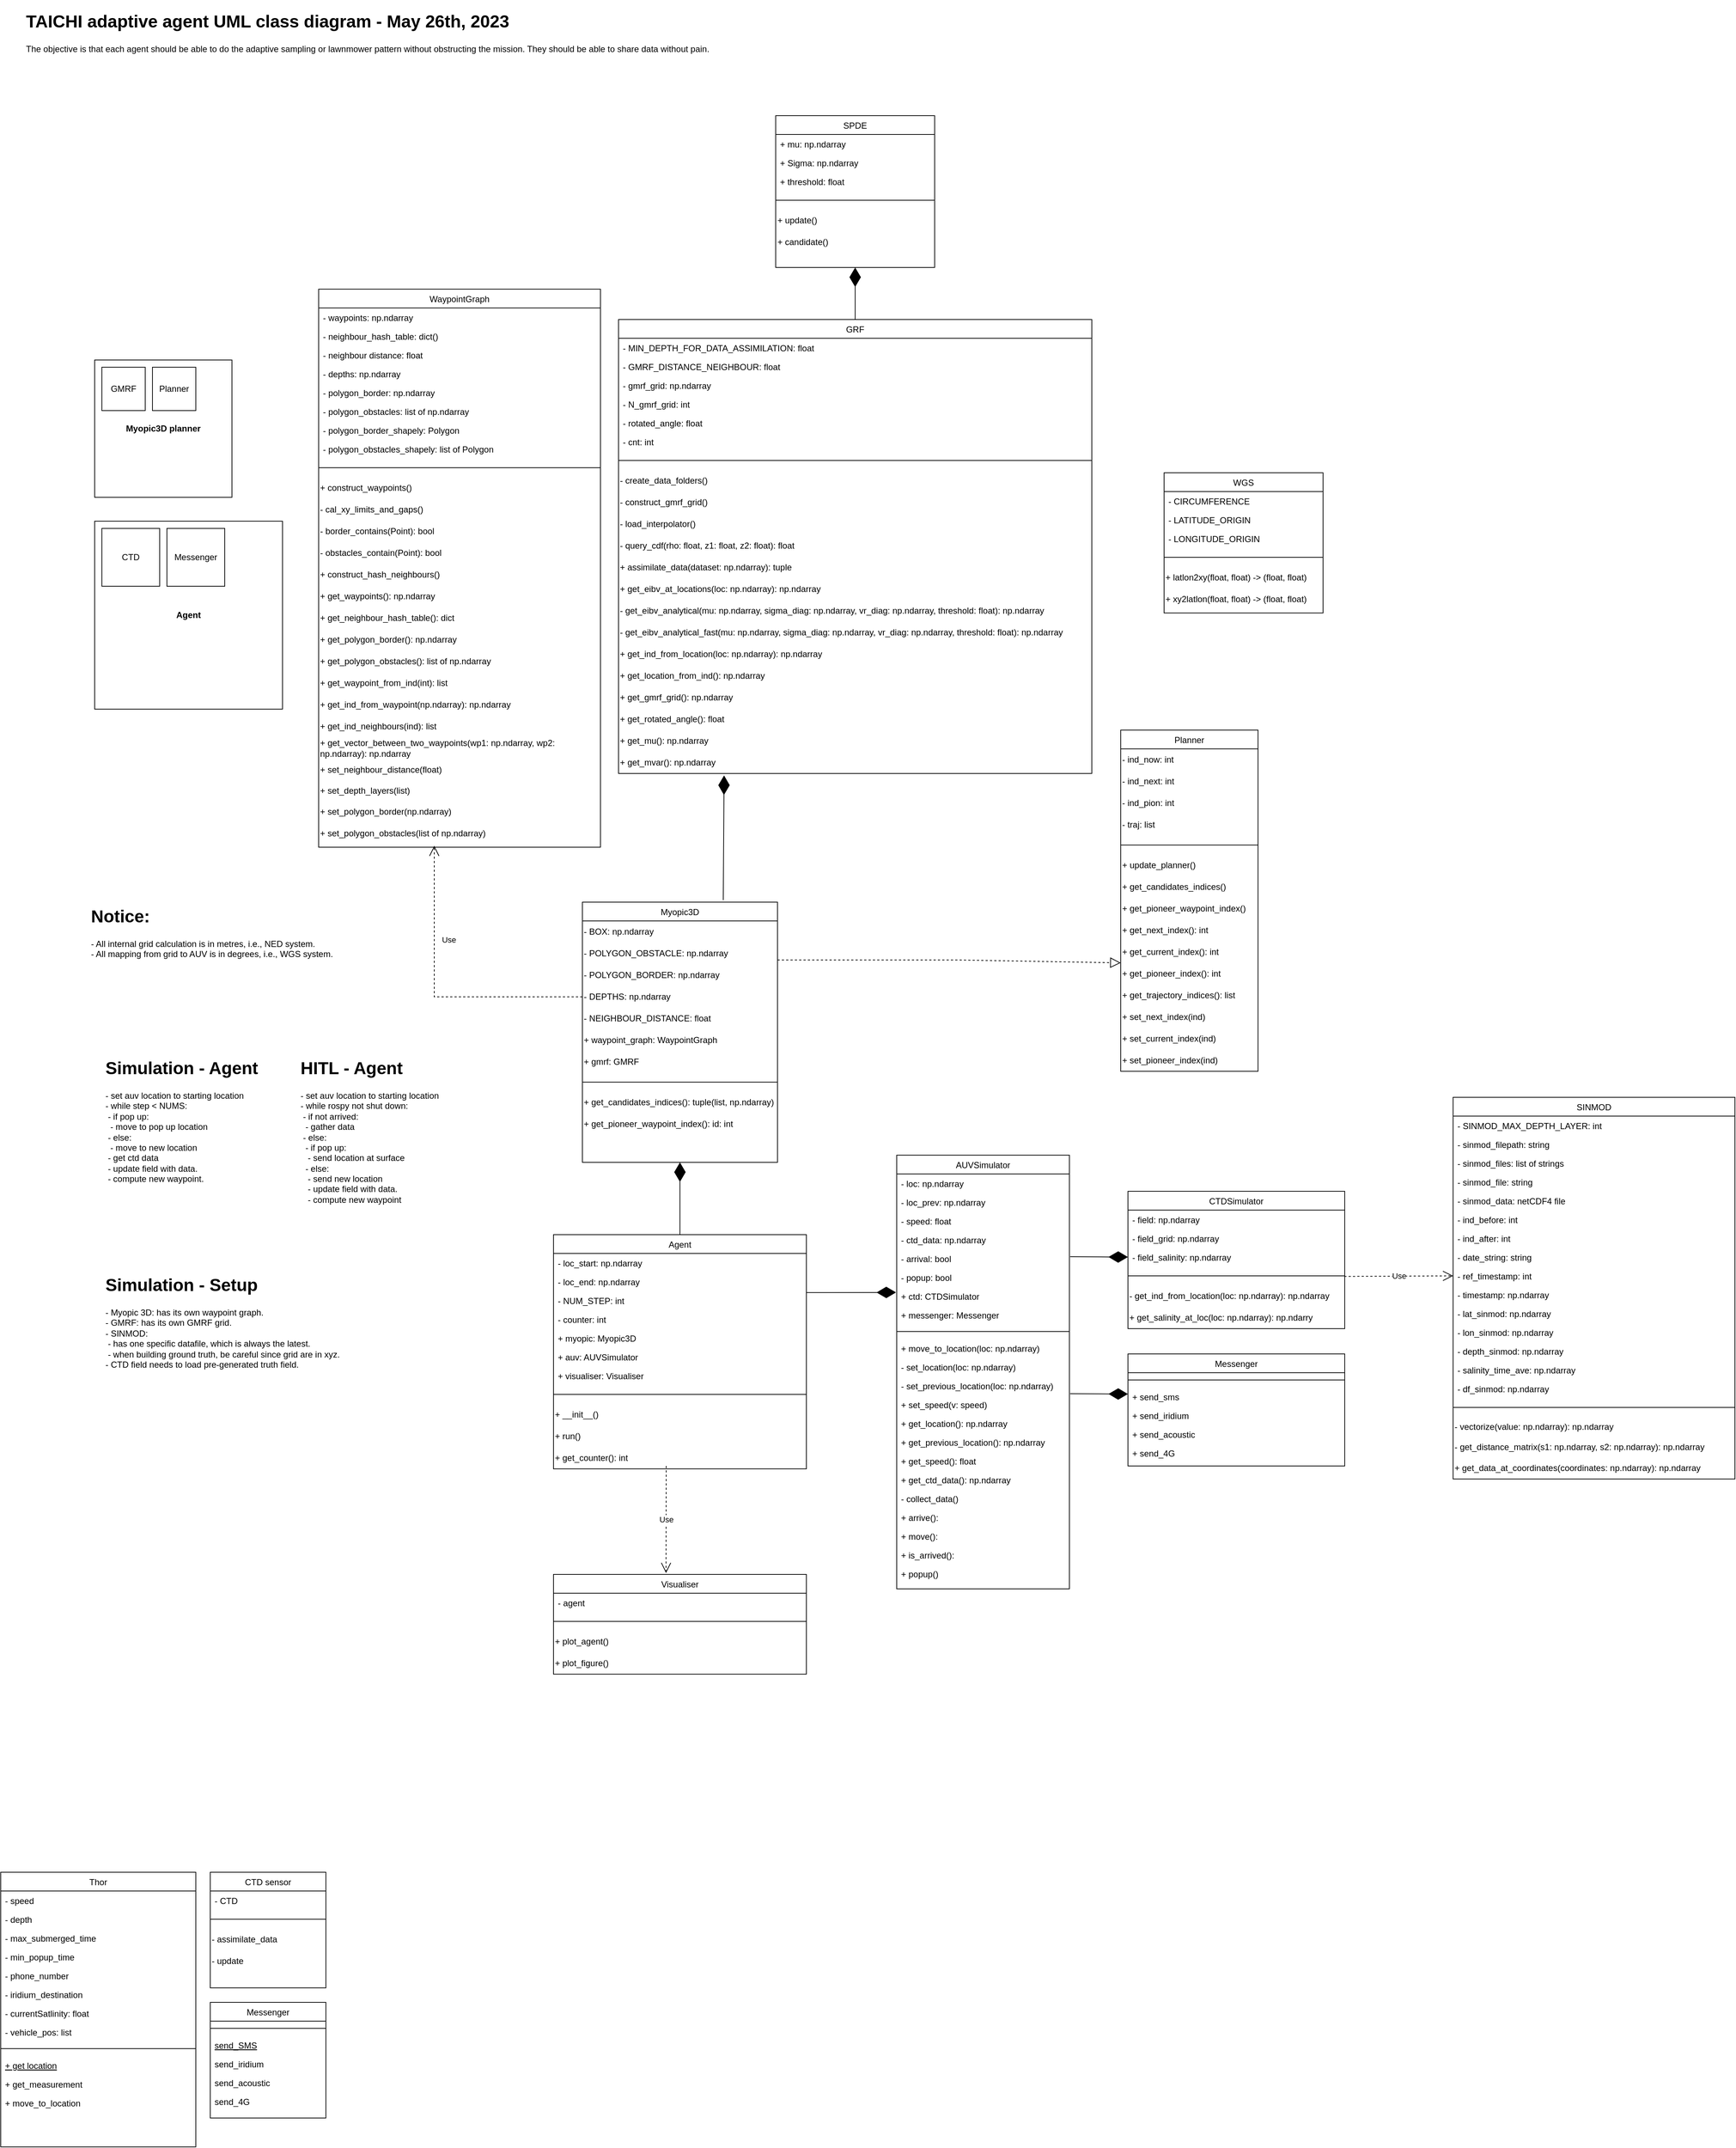 <mxfile version="21.2.8" type="device">
  <diagram id="C5RBs43oDa-KdzZeNtuy" name="Page-1">
    <mxGraphModel dx="3044" dy="1553" grid="1" gridSize="10" guides="1" tooltips="1" connect="1" arrows="1" fold="1" page="1" pageScale="1" pageWidth="4681" pageHeight="3300" math="0" shadow="0">
      <root>
        <mxCell id="WIyWlLk6GJQsqaUBKTNV-0" />
        <mxCell id="WIyWlLk6GJQsqaUBKTNV-1" parent="WIyWlLk6GJQsqaUBKTNV-0" />
        <mxCell id="u6cWLPm3TQ6t4aNCsoLh-93" value="Planner" style="swimlane;fontStyle=0;align=center;verticalAlign=top;childLayout=stackLayout;horizontal=1;startSize=26;horizontalStack=0;resizeParent=1;resizeLast=0;collapsible=1;marginBottom=0;rounded=0;shadow=0;strokeWidth=1;" parent="WIyWlLk6GJQsqaUBKTNV-1" vertex="1">
          <mxGeometry x="1640" y="1070" width="190" height="472" as="geometry">
            <mxRectangle x="130" y="380" width="160" height="26" as="alternateBounds" />
          </mxGeometry>
        </mxCell>
        <mxCell id="u6cWLPm3TQ6t4aNCsoLh-99" value="- ind_now: int" style="text;html=1;strokeColor=none;fillColor=none;align=left;verticalAlign=middle;whiteSpace=wrap;rounded=0;" parent="u6cWLPm3TQ6t4aNCsoLh-93" vertex="1">
          <mxGeometry y="26" width="190" height="30" as="geometry" />
        </mxCell>
        <mxCell id="u6cWLPm3TQ6t4aNCsoLh-100" value="- ind_next: int" style="text;html=1;strokeColor=none;fillColor=none;align=left;verticalAlign=middle;whiteSpace=wrap;rounded=0;" parent="u6cWLPm3TQ6t4aNCsoLh-93" vertex="1">
          <mxGeometry y="56" width="190" height="30" as="geometry" />
        </mxCell>
        <mxCell id="u6cWLPm3TQ6t4aNCsoLh-101" value="- ind_pion: int" style="text;html=1;strokeColor=none;fillColor=none;align=left;verticalAlign=middle;whiteSpace=wrap;rounded=0;" parent="u6cWLPm3TQ6t4aNCsoLh-93" vertex="1">
          <mxGeometry y="86" width="190" height="30" as="geometry" />
        </mxCell>
        <mxCell id="B7e0Tdd3vI8cEg96QGEF-0" value="- traj: list" style="text;html=1;strokeColor=none;fillColor=none;align=left;verticalAlign=middle;whiteSpace=wrap;rounded=0;" parent="u6cWLPm3TQ6t4aNCsoLh-93" vertex="1">
          <mxGeometry y="116" width="190" height="30" as="geometry" />
        </mxCell>
        <mxCell id="u6cWLPm3TQ6t4aNCsoLh-94" value="" style="line;html=1;strokeWidth=1;align=left;verticalAlign=middle;spacingTop=-1;spacingLeft=3;spacingRight=3;rotatable=0;labelPosition=right;points=[];portConstraint=eastwest;" parent="u6cWLPm3TQ6t4aNCsoLh-93" vertex="1">
          <mxGeometry y="146" width="190" height="26" as="geometry" />
        </mxCell>
        <mxCell id="u6cWLPm3TQ6t4aNCsoLh-95" value="+ update_planner()" style="text;html=1;strokeColor=none;fillColor=none;align=left;verticalAlign=middle;whiteSpace=wrap;rounded=0;" parent="u6cWLPm3TQ6t4aNCsoLh-93" vertex="1">
          <mxGeometry y="172" width="190" height="30" as="geometry" />
        </mxCell>
        <mxCell id="u6cWLPm3TQ6t4aNCsoLh-96" value="+ get_candidates_indices()" style="text;html=1;strokeColor=none;fillColor=none;align=left;verticalAlign=middle;whiteSpace=wrap;rounded=0;" parent="u6cWLPm3TQ6t4aNCsoLh-93" vertex="1">
          <mxGeometry y="202" width="190" height="30" as="geometry" />
        </mxCell>
        <mxCell id="lE3qkzFHBeCoeJft3JCm-24" value="+ get_pioneer_waypoint_index()" style="text;html=1;strokeColor=none;fillColor=none;align=left;verticalAlign=middle;whiteSpace=wrap;rounded=0;" parent="u6cWLPm3TQ6t4aNCsoLh-93" vertex="1">
          <mxGeometry y="232" width="190" height="30" as="geometry" />
        </mxCell>
        <mxCell id="lE3qkzFHBeCoeJft3JCm-25" value="+ get_next_index(): int" style="text;html=1;strokeColor=none;fillColor=none;align=left;verticalAlign=middle;whiteSpace=wrap;rounded=0;" parent="u6cWLPm3TQ6t4aNCsoLh-93" vertex="1">
          <mxGeometry y="262" width="190" height="30" as="geometry" />
        </mxCell>
        <mxCell id="34ha0xALZhQaqSOPqyUO-0" value="+ get_current_index(): int" style="text;html=1;strokeColor=none;fillColor=none;align=left;verticalAlign=middle;whiteSpace=wrap;rounded=0;" parent="u6cWLPm3TQ6t4aNCsoLh-93" vertex="1">
          <mxGeometry y="292" width="190" height="30" as="geometry" />
        </mxCell>
        <mxCell id="34ha0xALZhQaqSOPqyUO-2" value="+ get_pioneer_index(): int" style="text;html=1;strokeColor=none;fillColor=none;align=left;verticalAlign=middle;whiteSpace=wrap;rounded=0;" parent="u6cWLPm3TQ6t4aNCsoLh-93" vertex="1">
          <mxGeometry y="322" width="190" height="30" as="geometry" />
        </mxCell>
        <mxCell id="B7e0Tdd3vI8cEg96QGEF-1" value="+ get_trajectory_indices(): list" style="text;html=1;strokeColor=none;fillColor=none;align=left;verticalAlign=middle;whiteSpace=wrap;rounded=0;" parent="u6cWLPm3TQ6t4aNCsoLh-93" vertex="1">
          <mxGeometry y="352" width="190" height="30" as="geometry" />
        </mxCell>
        <mxCell id="34ha0xALZhQaqSOPqyUO-3" value="+ set_next_index(ind)" style="text;html=1;strokeColor=none;fillColor=none;align=left;verticalAlign=middle;whiteSpace=wrap;rounded=0;" parent="u6cWLPm3TQ6t4aNCsoLh-93" vertex="1">
          <mxGeometry y="382" width="190" height="30" as="geometry" />
        </mxCell>
        <mxCell id="34ha0xALZhQaqSOPqyUO-4" value="+ set_current_index(ind)" style="text;html=1;strokeColor=none;fillColor=none;align=left;verticalAlign=middle;whiteSpace=wrap;rounded=0;" parent="u6cWLPm3TQ6t4aNCsoLh-93" vertex="1">
          <mxGeometry y="412" width="190" height="30" as="geometry" />
        </mxCell>
        <mxCell id="34ha0xALZhQaqSOPqyUO-6" value="+ set_pioneer_index(ind)" style="text;html=1;strokeColor=none;fillColor=none;align=left;verticalAlign=middle;whiteSpace=wrap;rounded=0;" parent="u6cWLPm3TQ6t4aNCsoLh-93" vertex="1">
          <mxGeometry y="442" width="190" height="30" as="geometry" />
        </mxCell>
        <mxCell id="7iUg0sL3hbKOepyehVSJ-0" value="&lt;h1&gt;TAICHI adaptive agent UML class diagram - May 26th, 2023&lt;/h1&gt;&lt;div&gt;The objective is that each agent should be able to do the adaptive sampling or lawnmower pattern without obstructing the mission. They should be able to share data without pain.&amp;nbsp;&lt;/div&gt;" style="text;html=1;strokeColor=none;fillColor=none;spacing=5;spacingTop=-20;whiteSpace=wrap;overflow=hidden;rounded=0;" parent="WIyWlLk6GJQsqaUBKTNV-1" vertex="1">
          <mxGeometry x="120" y="70" width="1360" height="120" as="geometry" />
        </mxCell>
        <mxCell id="plsN3_Rw1YfsvE4Y6kvE-0" value="WaypointGraph" style="swimlane;fontStyle=0;align=center;verticalAlign=top;childLayout=stackLayout;horizontal=1;startSize=26;horizontalStack=0;resizeParent=1;resizeLast=0;collapsible=1;marginBottom=0;rounded=0;shadow=0;strokeWidth=1;" parent="WIyWlLk6GJQsqaUBKTNV-1" vertex="1">
          <mxGeometry x="530" y="460" width="390" height="772" as="geometry">
            <mxRectangle x="130" y="380" width="160" height="26" as="alternateBounds" />
          </mxGeometry>
        </mxCell>
        <mxCell id="plsN3_Rw1YfsvE4Y6kvE-1" value="- waypoints: np.ndarray" style="text;align=left;verticalAlign=top;spacingLeft=4;spacingRight=4;overflow=hidden;rotatable=0;points=[[0,0.5],[1,0.5]];portConstraint=eastwest;rounded=0;shadow=0;html=0;" parent="plsN3_Rw1YfsvE4Y6kvE-0" vertex="1">
          <mxGeometry y="26" width="390" height="26" as="geometry" />
        </mxCell>
        <mxCell id="plsN3_Rw1YfsvE4Y6kvE-10" value="- neighbour_hash_table: dict()" style="text;align=left;verticalAlign=top;spacingLeft=4;spacingRight=4;overflow=hidden;rotatable=0;points=[[0,0.5],[1,0.5]];portConstraint=eastwest;rounded=0;shadow=0;html=0;" parent="plsN3_Rw1YfsvE4Y6kvE-0" vertex="1">
          <mxGeometry y="52" width="390" height="26" as="geometry" />
        </mxCell>
        <mxCell id="plsN3_Rw1YfsvE4Y6kvE-6" value="- neighbour distance: float" style="text;align=left;verticalAlign=top;spacingLeft=4;spacingRight=4;overflow=hidden;rotatable=0;points=[[0,0.5],[1,0.5]];portConstraint=eastwest;rounded=0;shadow=0;html=0;" parent="plsN3_Rw1YfsvE4Y6kvE-0" vertex="1">
          <mxGeometry y="78" width="390" height="26" as="geometry" />
        </mxCell>
        <mxCell id="plsN3_Rw1YfsvE4Y6kvE-7" value="- depths: np.ndarray" style="text;align=left;verticalAlign=top;spacingLeft=4;spacingRight=4;overflow=hidden;rotatable=0;points=[[0,0.5],[1,0.5]];portConstraint=eastwest;rounded=0;shadow=0;html=0;" parent="plsN3_Rw1YfsvE4Y6kvE-0" vertex="1">
          <mxGeometry y="104" width="390" height="26" as="geometry" />
        </mxCell>
        <mxCell id="plsN3_Rw1YfsvE4Y6kvE-8" value="- polygon_border: np.ndarray" style="text;align=left;verticalAlign=top;spacingLeft=4;spacingRight=4;overflow=hidden;rotatable=0;points=[[0,0.5],[1,0.5]];portConstraint=eastwest;rounded=0;shadow=0;html=0;" parent="plsN3_Rw1YfsvE4Y6kvE-0" vertex="1">
          <mxGeometry y="130" width="390" height="26" as="geometry" />
        </mxCell>
        <mxCell id="plsN3_Rw1YfsvE4Y6kvE-9" value="- polygon_obstacles: list of np.ndarray" style="text;align=left;verticalAlign=top;spacingLeft=4;spacingRight=4;overflow=hidden;rotatable=0;points=[[0,0.5],[1,0.5]];portConstraint=eastwest;rounded=0;shadow=0;html=0;" parent="plsN3_Rw1YfsvE4Y6kvE-0" vertex="1">
          <mxGeometry y="156" width="390" height="26" as="geometry" />
        </mxCell>
        <mxCell id="scRLJ-DiLXwx5lVVmoAy-0" value="- polygon_border_shapely: Polygon" style="text;align=left;verticalAlign=top;spacingLeft=4;spacingRight=4;overflow=hidden;rotatable=0;points=[[0,0.5],[1,0.5]];portConstraint=eastwest;rounded=0;shadow=0;html=0;" parent="plsN3_Rw1YfsvE4Y6kvE-0" vertex="1">
          <mxGeometry y="182" width="390" height="26" as="geometry" />
        </mxCell>
        <mxCell id="scRLJ-DiLXwx5lVVmoAy-1" value="- polygon_obstacles_shapely: list of Polygon" style="text;align=left;verticalAlign=top;spacingLeft=4;spacingRight=4;overflow=hidden;rotatable=0;points=[[0,0.5],[1,0.5]];portConstraint=eastwest;rounded=0;shadow=0;html=0;" parent="plsN3_Rw1YfsvE4Y6kvE-0" vertex="1">
          <mxGeometry y="208" width="390" height="26" as="geometry" />
        </mxCell>
        <mxCell id="plsN3_Rw1YfsvE4Y6kvE-3" value="" style="line;html=1;strokeWidth=1;align=left;verticalAlign=middle;spacingTop=-1;spacingLeft=3;spacingRight=3;rotatable=0;labelPosition=right;points=[];portConstraint=eastwest;" parent="plsN3_Rw1YfsvE4Y6kvE-0" vertex="1">
          <mxGeometry y="234" width="390" height="26" as="geometry" />
        </mxCell>
        <mxCell id="plsN3_Rw1YfsvE4Y6kvE-5" value="+ construct_waypoints()" style="text;html=1;strokeColor=none;fillColor=none;align=left;verticalAlign=middle;whiteSpace=wrap;rounded=0;" parent="plsN3_Rw1YfsvE4Y6kvE-0" vertex="1">
          <mxGeometry y="260" width="390" height="30" as="geometry" />
        </mxCell>
        <mxCell id="plsN3_Rw1YfsvE4Y6kvE-16" value="- cal_xy_limits_and_gaps()" style="text;html=1;strokeColor=none;fillColor=none;align=left;verticalAlign=middle;whiteSpace=wrap;rounded=0;" parent="plsN3_Rw1YfsvE4Y6kvE-0" vertex="1">
          <mxGeometry y="290" width="390" height="30" as="geometry" />
        </mxCell>
        <mxCell id="plsN3_Rw1YfsvE4Y6kvE-14" value="- border_contains(Point): bool" style="text;html=1;strokeColor=none;fillColor=none;align=left;verticalAlign=middle;whiteSpace=wrap;rounded=0;" parent="plsN3_Rw1YfsvE4Y6kvE-0" vertex="1">
          <mxGeometry y="320" width="390" height="30" as="geometry" />
        </mxCell>
        <mxCell id="plsN3_Rw1YfsvE4Y6kvE-15" value="- obstacles_contain(Point): bool" style="text;html=1;strokeColor=none;fillColor=none;align=left;verticalAlign=middle;whiteSpace=wrap;rounded=0;" parent="plsN3_Rw1YfsvE4Y6kvE-0" vertex="1">
          <mxGeometry y="350" width="390" height="30" as="geometry" />
        </mxCell>
        <mxCell id="plsN3_Rw1YfsvE4Y6kvE-18" value="+ construct_hash_neighbours()" style="text;html=1;strokeColor=none;fillColor=none;align=left;verticalAlign=middle;whiteSpace=wrap;rounded=0;" parent="plsN3_Rw1YfsvE4Y6kvE-0" vertex="1">
          <mxGeometry y="380" width="390" height="30" as="geometry" />
        </mxCell>
        <mxCell id="plsN3_Rw1YfsvE4Y6kvE-19" value="+ get_waypoints(): np.ndarray" style="text;html=1;strokeColor=none;fillColor=none;align=left;verticalAlign=middle;whiteSpace=wrap;rounded=0;" parent="plsN3_Rw1YfsvE4Y6kvE-0" vertex="1">
          <mxGeometry y="410" width="390" height="30" as="geometry" />
        </mxCell>
        <mxCell id="plsN3_Rw1YfsvE4Y6kvE-20" value="+ get_neighbour_hash_table(): dict" style="text;html=1;strokeColor=none;fillColor=none;align=left;verticalAlign=middle;whiteSpace=wrap;rounded=0;" parent="plsN3_Rw1YfsvE4Y6kvE-0" vertex="1">
          <mxGeometry y="440" width="390" height="30" as="geometry" />
        </mxCell>
        <mxCell id="plsN3_Rw1YfsvE4Y6kvE-21" value="+ get_polygon_border(): np.ndarray" style="text;html=1;strokeColor=none;fillColor=none;align=left;verticalAlign=middle;whiteSpace=wrap;rounded=0;" parent="plsN3_Rw1YfsvE4Y6kvE-0" vertex="1">
          <mxGeometry y="470" width="390" height="30" as="geometry" />
        </mxCell>
        <mxCell id="plsN3_Rw1YfsvE4Y6kvE-22" value="+ get_polygon_obstacles(): list of np.ndarray" style="text;html=1;strokeColor=none;fillColor=none;align=left;verticalAlign=middle;whiteSpace=wrap;rounded=0;" parent="plsN3_Rw1YfsvE4Y6kvE-0" vertex="1">
          <mxGeometry y="500" width="390" height="30" as="geometry" />
        </mxCell>
        <mxCell id="plsN3_Rw1YfsvE4Y6kvE-23" value="+ get_waypoint_from_ind(int): list" style="text;html=1;strokeColor=none;fillColor=none;align=left;verticalAlign=middle;whiteSpace=wrap;rounded=0;" parent="plsN3_Rw1YfsvE4Y6kvE-0" vertex="1">
          <mxGeometry y="530" width="390" height="30" as="geometry" />
        </mxCell>
        <mxCell id="plsN3_Rw1YfsvE4Y6kvE-24" value="+ get_ind_from_waypoint(np.ndarray): np.ndarray" style="text;html=1;strokeColor=none;fillColor=none;align=left;verticalAlign=middle;whiteSpace=wrap;rounded=0;" parent="plsN3_Rw1YfsvE4Y6kvE-0" vertex="1">
          <mxGeometry y="560" width="390" height="30" as="geometry" />
        </mxCell>
        <mxCell id="plsN3_Rw1YfsvE4Y6kvE-25" value="+ get_ind_neighbours(ind): list" style="text;html=1;strokeColor=none;fillColor=none;align=left;verticalAlign=middle;whiteSpace=wrap;rounded=0;" parent="plsN3_Rw1YfsvE4Y6kvE-0" vertex="1">
          <mxGeometry y="590" width="390" height="30" as="geometry" />
        </mxCell>
        <mxCell id="e51tBfpOWioPl-1S9L4V-11" value="+ get_vector_between_two_waypoints(wp1: np.ndarray, wp2: np.ndarray): np.ndarray" style="text;html=1;strokeColor=none;fillColor=none;align=left;verticalAlign=middle;whiteSpace=wrap;rounded=0;" parent="plsN3_Rw1YfsvE4Y6kvE-0" vertex="1">
          <mxGeometry y="620" width="390" height="30" as="geometry" />
        </mxCell>
        <mxCell id="plsN3_Rw1YfsvE4Y6kvE-4" value="+ set_neighbour_distance(float)" style="text;html=1;strokeColor=none;fillColor=none;align=left;verticalAlign=middle;whiteSpace=wrap;rounded=0;" parent="plsN3_Rw1YfsvE4Y6kvE-0" vertex="1">
          <mxGeometry y="650" width="390" height="30" as="geometry" />
        </mxCell>
        <mxCell id="plsN3_Rw1YfsvE4Y6kvE-11" value="+ set_depth_layers(list)" style="text;html=1;strokeColor=none;fillColor=none;align=left;verticalAlign=middle;whiteSpace=wrap;rounded=0;" parent="plsN3_Rw1YfsvE4Y6kvE-0" vertex="1">
          <mxGeometry y="680" width="390" height="28" as="geometry" />
        </mxCell>
        <mxCell id="plsN3_Rw1YfsvE4Y6kvE-12" value="+ set_polygon_border(np.ndarray)" style="text;html=1;strokeColor=none;fillColor=none;align=left;verticalAlign=middle;whiteSpace=wrap;rounded=0;" parent="plsN3_Rw1YfsvE4Y6kvE-0" vertex="1">
          <mxGeometry y="708" width="390" height="30" as="geometry" />
        </mxCell>
        <mxCell id="plsN3_Rw1YfsvE4Y6kvE-13" value="+ set_polygon_obstacles(list of np.ndarray)" style="text;html=1;strokeColor=none;fillColor=none;align=left;verticalAlign=middle;whiteSpace=wrap;rounded=0;" parent="plsN3_Rw1YfsvE4Y6kvE-0" vertex="1">
          <mxGeometry y="738" width="390" height="30" as="geometry" />
        </mxCell>
        <mxCell id="5N85A_KWL3ZWQSYdBThE-2" value="Myopic3D" style="swimlane;fontStyle=0;align=center;verticalAlign=top;childLayout=stackLayout;horizontal=1;startSize=26;horizontalStack=0;resizeParent=1;resizeLast=0;collapsible=1;marginBottom=0;rounded=0;shadow=0;strokeWidth=1;" parent="WIyWlLk6GJQsqaUBKTNV-1" vertex="1">
          <mxGeometry x="895" y="1308" width="270" height="360" as="geometry">
            <mxRectangle x="130" y="380" width="160" height="26" as="alternateBounds" />
          </mxGeometry>
        </mxCell>
        <mxCell id="B7e0Tdd3vI8cEg96QGEF-3" value="- BOX: np.ndarray" style="text;html=1;strokeColor=none;fillColor=none;align=left;verticalAlign=middle;whiteSpace=wrap;rounded=0;" parent="5N85A_KWL3ZWQSYdBThE-2" vertex="1">
          <mxGeometry y="26" width="270" height="30" as="geometry" />
        </mxCell>
        <mxCell id="B7e0Tdd3vI8cEg96QGEF-4" value="- POLYGON_OBSTACLE: np.ndarray" style="text;html=1;strokeColor=none;fillColor=none;align=left;verticalAlign=middle;whiteSpace=wrap;rounded=0;" parent="5N85A_KWL3ZWQSYdBThE-2" vertex="1">
          <mxGeometry y="56" width="270" height="30" as="geometry" />
        </mxCell>
        <mxCell id="B7e0Tdd3vI8cEg96QGEF-5" value="- POLYGON_BORDER: np.ndarray" style="text;html=1;strokeColor=none;fillColor=none;align=left;verticalAlign=middle;whiteSpace=wrap;rounded=0;" parent="5N85A_KWL3ZWQSYdBThE-2" vertex="1">
          <mxGeometry y="86" width="270" height="30" as="geometry" />
        </mxCell>
        <mxCell id="B7e0Tdd3vI8cEg96QGEF-6" value="- DEPTHS: np.ndarray" style="text;html=1;strokeColor=none;fillColor=none;align=left;verticalAlign=middle;whiteSpace=wrap;rounded=0;" parent="5N85A_KWL3ZWQSYdBThE-2" vertex="1">
          <mxGeometry y="116" width="270" height="30" as="geometry" />
        </mxCell>
        <mxCell id="B7e0Tdd3vI8cEg96QGEF-7" value="- NEIGHBOUR_DISTANCE: float" style="text;html=1;strokeColor=none;fillColor=none;align=left;verticalAlign=middle;whiteSpace=wrap;rounded=0;" parent="5N85A_KWL3ZWQSYdBThE-2" vertex="1">
          <mxGeometry y="146" width="270" height="30" as="geometry" />
        </mxCell>
        <mxCell id="B7e0Tdd3vI8cEg96QGEF-8" value="+ waypoint_graph: WaypointGraph" style="text;html=1;strokeColor=none;fillColor=none;align=left;verticalAlign=middle;whiteSpace=wrap;rounded=0;" parent="5N85A_KWL3ZWQSYdBThE-2" vertex="1">
          <mxGeometry y="176" width="270" height="30" as="geometry" />
        </mxCell>
        <mxCell id="34ha0xALZhQaqSOPqyUO-28" value="+ gmrf: GMRF" style="text;html=1;strokeColor=none;fillColor=none;align=left;verticalAlign=middle;whiteSpace=wrap;rounded=0;" parent="5N85A_KWL3ZWQSYdBThE-2" vertex="1">
          <mxGeometry y="206" width="270" height="30" as="geometry" />
        </mxCell>
        <mxCell id="5N85A_KWL3ZWQSYdBThE-3" value="" style="line;html=1;strokeWidth=1;align=left;verticalAlign=middle;spacingTop=-1;spacingLeft=3;spacingRight=3;rotatable=0;labelPosition=right;points=[];portConstraint=eastwest;" parent="5N85A_KWL3ZWQSYdBThE-2" vertex="1">
          <mxGeometry y="236" width="270" height="26" as="geometry" />
        </mxCell>
        <mxCell id="5N85A_KWL3ZWQSYdBThE-4" value="+ get_candidates_indices(): tuple(list, np.ndarray)" style="text;html=1;strokeColor=none;fillColor=none;align=left;verticalAlign=middle;whiteSpace=wrap;rounded=0;" parent="5N85A_KWL3ZWQSYdBThE-2" vertex="1">
          <mxGeometry y="262" width="270" height="30" as="geometry" />
        </mxCell>
        <mxCell id="34ha0xALZhQaqSOPqyUO-7" value="+ get_pioneer_waypoint_index(): id: int" style="text;html=1;strokeColor=none;fillColor=none;align=left;verticalAlign=middle;whiteSpace=wrap;rounded=0;" parent="5N85A_KWL3ZWQSYdBThE-2" vertex="1">
          <mxGeometry y="292" width="270" height="30" as="geometry" />
        </mxCell>
        <mxCell id="5N85A_KWL3ZWQSYdBThE-7" value="Use" style="endArrow=open;endSize=12;dashed=1;html=1;rounded=0;exitX=0;exitY=0.5;exitDx=0;exitDy=0;" parent="WIyWlLk6GJQsqaUBKTNV-1" source="B7e0Tdd3vI8cEg96QGEF-6" edge="1">
          <mxGeometry x="0.371" y="-20" width="160" relative="1" as="geometry">
            <mxPoint x="690" y="1388" as="sourcePoint" />
            <mxPoint x="690" y="1230" as="targetPoint" />
            <Array as="points">
              <mxPoint x="690" y="1439" />
            </Array>
            <mxPoint as="offset" />
          </mxGeometry>
        </mxCell>
        <mxCell id="34ha0xALZhQaqSOPqyUO-8" value="SPDE" style="swimlane;fontStyle=0;align=center;verticalAlign=top;childLayout=stackLayout;horizontal=1;startSize=26;horizontalStack=0;resizeParent=1;resizeLast=0;collapsible=1;marginBottom=0;rounded=0;shadow=0;strokeWidth=1;" parent="WIyWlLk6GJQsqaUBKTNV-1" vertex="1">
          <mxGeometry x="1162.5" y="220" width="220" height="210" as="geometry">
            <mxRectangle x="130" y="380" width="160" height="26" as="alternateBounds" />
          </mxGeometry>
        </mxCell>
        <mxCell id="34ha0xALZhQaqSOPqyUO-9" value="+ mu: np.ndarray" style="text;align=left;verticalAlign=top;spacingLeft=4;spacingRight=4;overflow=hidden;rotatable=0;points=[[0,0.5],[1,0.5]];portConstraint=eastwest;rounded=0;shadow=0;html=0;" parent="34ha0xALZhQaqSOPqyUO-8" vertex="1">
          <mxGeometry y="26" width="220" height="26" as="geometry" />
        </mxCell>
        <mxCell id="34ha0xALZhQaqSOPqyUO-10" value="+ Sigma: np.ndarray" style="text;align=left;verticalAlign=top;spacingLeft=4;spacingRight=4;overflow=hidden;rotatable=0;points=[[0,0.5],[1,0.5]];portConstraint=eastwest;rounded=0;shadow=0;html=0;" parent="34ha0xALZhQaqSOPqyUO-8" vertex="1">
          <mxGeometry y="52" width="220" height="26" as="geometry" />
        </mxCell>
        <mxCell id="34ha0xALZhQaqSOPqyUO-11" value="+ threshold: float" style="text;align=left;verticalAlign=top;spacingLeft=4;spacingRight=4;overflow=hidden;rotatable=0;points=[[0,0.5],[1,0.5]];portConstraint=eastwest;rounded=0;shadow=0;html=0;" parent="34ha0xALZhQaqSOPqyUO-8" vertex="1">
          <mxGeometry y="78" width="220" height="26" as="geometry" />
        </mxCell>
        <mxCell id="34ha0xALZhQaqSOPqyUO-12" value="" style="line;html=1;strokeWidth=1;align=left;verticalAlign=middle;spacingTop=-1;spacingLeft=3;spacingRight=3;rotatable=0;labelPosition=right;points=[];portConstraint=eastwest;" parent="34ha0xALZhQaqSOPqyUO-8" vertex="1">
          <mxGeometry y="104" width="220" height="26" as="geometry" />
        </mxCell>
        <mxCell id="34ha0xALZhQaqSOPqyUO-13" value="+ update()" style="text;html=1;strokeColor=none;fillColor=none;align=left;verticalAlign=middle;whiteSpace=wrap;rounded=0;" parent="34ha0xALZhQaqSOPqyUO-8" vertex="1">
          <mxGeometry y="130" width="220" height="30" as="geometry" />
        </mxCell>
        <mxCell id="34ha0xALZhQaqSOPqyUO-14" value="+ candidate()" style="text;html=1;strokeColor=none;fillColor=none;align=left;verticalAlign=middle;whiteSpace=wrap;rounded=0;" parent="34ha0xALZhQaqSOPqyUO-8" vertex="1">
          <mxGeometry y="160" width="220" height="30" as="geometry" />
        </mxCell>
        <mxCell id="34ha0xALZhQaqSOPqyUO-15" value="GRF" style="swimlane;fontStyle=0;align=center;verticalAlign=top;childLayout=stackLayout;horizontal=1;startSize=26;horizontalStack=0;resizeParent=1;resizeLast=0;collapsible=1;marginBottom=0;rounded=0;shadow=0;strokeWidth=1;" parent="WIyWlLk6GJQsqaUBKTNV-1" vertex="1">
          <mxGeometry x="945" y="502" width="655" height="628" as="geometry">
            <mxRectangle x="130" y="380" width="160" height="26" as="alternateBounds" />
          </mxGeometry>
        </mxCell>
        <mxCell id="e51tBfpOWioPl-1S9L4V-13" value="- MIN_DEPTH_FOR_DATA_ASSIMILATION: float" style="text;align=left;verticalAlign=top;spacingLeft=4;spacingRight=4;overflow=hidden;rotatable=0;points=[[0,0.5],[1,0.5]];portConstraint=eastwest;rounded=0;shadow=0;html=0;" parent="34ha0xALZhQaqSOPqyUO-15" vertex="1">
          <mxGeometry y="26" width="655" height="26" as="geometry" />
        </mxCell>
        <mxCell id="34ha0xALZhQaqSOPqyUO-17" value="- GMRF_DISTANCE_NEIGHBOUR: float" style="text;align=left;verticalAlign=top;spacingLeft=4;spacingRight=4;overflow=hidden;rotatable=0;points=[[0,0.5],[1,0.5]];portConstraint=eastwest;rounded=0;shadow=0;html=0;" parent="34ha0xALZhQaqSOPqyUO-15" vertex="1">
          <mxGeometry y="52" width="655" height="26" as="geometry" />
        </mxCell>
        <mxCell id="e51tBfpOWioPl-1S9L4V-12" value="- gmrf_grid: np.ndarray" style="text;align=left;verticalAlign=top;spacingLeft=4;spacingRight=4;overflow=hidden;rotatable=0;points=[[0,0.5],[1,0.5]];portConstraint=eastwest;rounded=0;shadow=0;html=0;" parent="34ha0xALZhQaqSOPqyUO-15" vertex="1">
          <mxGeometry y="78" width="655" height="26" as="geometry" />
        </mxCell>
        <mxCell id="e51tBfpOWioPl-1S9L4V-14" value="- N_gmrf_grid: int" style="text;align=left;verticalAlign=top;spacingLeft=4;spacingRight=4;overflow=hidden;rotatable=0;points=[[0,0.5],[1,0.5]];portConstraint=eastwest;rounded=0;shadow=0;html=0;" parent="34ha0xALZhQaqSOPqyUO-15" vertex="1">
          <mxGeometry y="104" width="655" height="26" as="geometry" />
        </mxCell>
        <mxCell id="e51tBfpOWioPl-1S9L4V-42" value="- rotated_angle: float" style="text;align=left;verticalAlign=top;spacingLeft=4;spacingRight=4;overflow=hidden;rotatable=0;points=[[0,0.5],[1,0.5]];portConstraint=eastwest;rounded=0;shadow=0;html=0;" parent="34ha0xALZhQaqSOPqyUO-15" vertex="1">
          <mxGeometry y="130" width="655" height="26" as="geometry" />
        </mxCell>
        <mxCell id="cK_W33IruQG7URp7YIOQ-0" value="- cnt: int" style="text;align=left;verticalAlign=top;spacingLeft=4;spacingRight=4;overflow=hidden;rotatable=0;points=[[0,0.5],[1,0.5]];portConstraint=eastwest;rounded=0;shadow=0;html=0;" parent="34ha0xALZhQaqSOPqyUO-15" vertex="1">
          <mxGeometry y="156" width="655" height="26" as="geometry" />
        </mxCell>
        <mxCell id="34ha0xALZhQaqSOPqyUO-19" value="" style="line;html=1;strokeWidth=1;align=left;verticalAlign=middle;spacingTop=-1;spacingLeft=3;spacingRight=3;rotatable=0;labelPosition=right;points=[];portConstraint=eastwest;" parent="34ha0xALZhQaqSOPqyUO-15" vertex="1">
          <mxGeometry y="182" width="655" height="26" as="geometry" />
        </mxCell>
        <mxCell id="34ha0xALZhQaqSOPqyUO-20" value="- create_data_folders()" style="text;html=1;strokeColor=none;fillColor=none;align=left;verticalAlign=middle;whiteSpace=wrap;rounded=0;" parent="34ha0xALZhQaqSOPqyUO-15" vertex="1">
          <mxGeometry y="208" width="655" height="30" as="geometry" />
        </mxCell>
        <mxCell id="cK_W33IruQG7URp7YIOQ-1" value="- construct_gmrf_grid()" style="text;html=1;strokeColor=none;fillColor=none;align=left;verticalAlign=middle;whiteSpace=wrap;rounded=0;" parent="34ha0xALZhQaqSOPqyUO-15" vertex="1">
          <mxGeometry y="238" width="655" height="30" as="geometry" />
        </mxCell>
        <mxCell id="cK_W33IruQG7URp7YIOQ-2" value="- load_interpolator()" style="text;html=1;strokeColor=none;fillColor=none;align=left;verticalAlign=middle;whiteSpace=wrap;rounded=0;" parent="34ha0xALZhQaqSOPqyUO-15" vertex="1">
          <mxGeometry y="268" width="655" height="30" as="geometry" />
        </mxCell>
        <mxCell id="cK_W33IruQG7URp7YIOQ-4" value="- query_cdf(rho: float, z1: float, z2: float): float" style="text;html=1;strokeColor=none;fillColor=none;align=left;verticalAlign=middle;whiteSpace=wrap;rounded=0;" parent="34ha0xALZhQaqSOPqyUO-15" vertex="1">
          <mxGeometry y="298" width="655" height="30" as="geometry" />
        </mxCell>
        <mxCell id="e51tBfpOWioPl-1S9L4V-15" value="+ assimilate_data(dataset: np.ndarray): tuple" style="text;html=1;strokeColor=none;fillColor=none;align=left;verticalAlign=middle;whiteSpace=wrap;rounded=0;" parent="34ha0xALZhQaqSOPqyUO-15" vertex="1">
          <mxGeometry y="328" width="655" height="30" as="geometry" />
        </mxCell>
        <mxCell id="34ha0xALZhQaqSOPqyUO-21" value="+ get_eibv_at_locations(loc: np.ndarray): np.ndarray" style="text;html=1;strokeColor=none;fillColor=none;align=left;verticalAlign=middle;whiteSpace=wrap;rounded=0;" parent="34ha0xALZhQaqSOPqyUO-15" vertex="1">
          <mxGeometry y="358" width="655" height="30" as="geometry" />
        </mxCell>
        <mxCell id="34ha0xALZhQaqSOPqyUO-38" value="- get_eibv_analytical(mu: np.ndarray, sigma_diag: np.ndarray, vr_diag: np.ndarray, threshold: float): np.ndarray" style="text;html=1;strokeColor=none;fillColor=none;align=left;verticalAlign=middle;whiteSpace=wrap;rounded=0;" parent="34ha0xALZhQaqSOPqyUO-15" vertex="1">
          <mxGeometry y="388" width="655" height="30" as="geometry" />
        </mxCell>
        <mxCell id="cK_W33IruQG7URp7YIOQ-5" value="- get_eibv_analytical_fast(mu: np.ndarray, sigma_diag: np.ndarray, vr_diag: np.ndarray, threshold: float): np.ndarray" style="text;html=1;strokeColor=none;fillColor=none;align=left;verticalAlign=middle;whiteSpace=wrap;rounded=0;" parent="34ha0xALZhQaqSOPqyUO-15" vertex="1">
          <mxGeometry y="418" width="655" height="30" as="geometry" />
        </mxCell>
        <mxCell id="34ha0xALZhQaqSOPqyUO-22" value="+ get_ind_from_location(loc: np.ndarray): np.ndarray" style="text;html=1;strokeColor=none;fillColor=none;align=left;verticalAlign=middle;whiteSpace=wrap;rounded=0;" parent="34ha0xALZhQaqSOPqyUO-15" vertex="1">
          <mxGeometry y="448" width="655" height="30" as="geometry" />
        </mxCell>
        <mxCell id="34ha0xALZhQaqSOPqyUO-23" value="+ get_location_from_ind(): np.ndarray" style="text;html=1;strokeColor=none;fillColor=none;align=left;verticalAlign=middle;whiteSpace=wrap;rounded=0;" parent="34ha0xALZhQaqSOPqyUO-15" vertex="1">
          <mxGeometry y="478" width="655" height="30" as="geometry" />
        </mxCell>
        <mxCell id="34ha0xALZhQaqSOPqyUO-24" value="+ get_gmrf_grid(): np.ndarray" style="text;html=1;strokeColor=none;fillColor=none;align=left;verticalAlign=middle;whiteSpace=wrap;rounded=0;" parent="34ha0xALZhQaqSOPqyUO-15" vertex="1">
          <mxGeometry y="508" width="655" height="30" as="geometry" />
        </mxCell>
        <mxCell id="e51tBfpOWioPl-1S9L4V-44" value="+ get_rotated_angle(): float" style="text;html=1;strokeColor=none;fillColor=none;align=left;verticalAlign=middle;whiteSpace=wrap;rounded=0;" parent="34ha0xALZhQaqSOPqyUO-15" vertex="1">
          <mxGeometry y="538" width="655" height="30" as="geometry" />
        </mxCell>
        <mxCell id="e51tBfpOWioPl-1S9L4V-45" value="+ get_mu(): np.ndarray" style="text;html=1;strokeColor=none;fillColor=none;align=left;verticalAlign=middle;whiteSpace=wrap;rounded=0;" parent="34ha0xALZhQaqSOPqyUO-15" vertex="1">
          <mxGeometry y="568" width="655" height="30" as="geometry" />
        </mxCell>
        <mxCell id="e51tBfpOWioPl-1S9L4V-46" value="+ get_mvar(): np.ndarray" style="text;html=1;strokeColor=none;fillColor=none;align=left;verticalAlign=middle;whiteSpace=wrap;rounded=0;" parent="34ha0xALZhQaqSOPqyUO-15" vertex="1">
          <mxGeometry y="598" width="655" height="30" as="geometry" />
        </mxCell>
        <mxCell id="34ha0xALZhQaqSOPqyUO-26" value="" style="endArrow=diamondThin;endFill=1;endSize=24;html=1;rounded=0;exitX=0.5;exitY=0;exitDx=0;exitDy=0;entryX=0.5;entryY=1;entryDx=0;entryDy=0;" parent="WIyWlLk6GJQsqaUBKTNV-1" source="34ha0xALZhQaqSOPqyUO-15" target="34ha0xALZhQaqSOPqyUO-8" edge="1">
          <mxGeometry width="160" relative="1" as="geometry">
            <mxPoint x="959" y="730" as="sourcePoint" />
            <mxPoint x="1119" y="710" as="targetPoint" />
          </mxGeometry>
        </mxCell>
        <mxCell id="34ha0xALZhQaqSOPqyUO-31" value="WGS" style="swimlane;fontStyle=0;align=center;verticalAlign=top;childLayout=stackLayout;horizontal=1;startSize=26;horizontalStack=0;resizeParent=1;resizeLast=0;collapsible=1;marginBottom=0;rounded=0;shadow=0;strokeWidth=1;" parent="WIyWlLk6GJQsqaUBKTNV-1" vertex="1">
          <mxGeometry x="1700" y="714" width="220" height="194" as="geometry">
            <mxRectangle x="130" y="380" width="160" height="26" as="alternateBounds" />
          </mxGeometry>
        </mxCell>
        <mxCell id="34ha0xALZhQaqSOPqyUO-32" value="- CIRCUMFERENCE" style="text;align=left;verticalAlign=top;spacingLeft=4;spacingRight=4;overflow=hidden;rotatable=0;points=[[0,0.5],[1,0.5]];portConstraint=eastwest;rounded=0;shadow=0;html=0;" parent="34ha0xALZhQaqSOPqyUO-31" vertex="1">
          <mxGeometry y="26" width="220" height="26" as="geometry" />
        </mxCell>
        <mxCell id="34ha0xALZhQaqSOPqyUO-33" value="- LATITUDE_ORIGIN" style="text;align=left;verticalAlign=top;spacingLeft=4;spacingRight=4;overflow=hidden;rotatable=0;points=[[0,0.5],[1,0.5]];portConstraint=eastwest;rounded=0;shadow=0;html=0;" parent="34ha0xALZhQaqSOPqyUO-31" vertex="1">
          <mxGeometry y="52" width="220" height="26" as="geometry" />
        </mxCell>
        <mxCell id="34ha0xALZhQaqSOPqyUO-34" value="- LONGITUDE_ORIGIN" style="text;align=left;verticalAlign=top;spacingLeft=4;spacingRight=4;overflow=hidden;rotatable=0;points=[[0,0.5],[1,0.5]];portConstraint=eastwest;rounded=0;shadow=0;html=0;" parent="34ha0xALZhQaqSOPqyUO-31" vertex="1">
          <mxGeometry y="78" width="220" height="26" as="geometry" />
        </mxCell>
        <mxCell id="34ha0xALZhQaqSOPqyUO-35" value="" style="line;html=1;strokeWidth=1;align=left;verticalAlign=middle;spacingTop=-1;spacingLeft=3;spacingRight=3;rotatable=0;labelPosition=right;points=[];portConstraint=eastwest;" parent="34ha0xALZhQaqSOPqyUO-31" vertex="1">
          <mxGeometry y="104" width="220" height="26" as="geometry" />
        </mxCell>
        <mxCell id="34ha0xALZhQaqSOPqyUO-36" value="+ latlon2xy(float, float) -&amp;gt; (float, float)" style="text;html=1;strokeColor=none;fillColor=none;align=left;verticalAlign=middle;whiteSpace=wrap;rounded=0;" parent="34ha0xALZhQaqSOPqyUO-31" vertex="1">
          <mxGeometry y="130" width="220" height="30" as="geometry" />
        </mxCell>
        <mxCell id="34ha0xALZhQaqSOPqyUO-37" value="+ xy2latlon(float, float) -&amp;gt; (float, float)" style="text;html=1;strokeColor=none;fillColor=none;align=left;verticalAlign=middle;whiteSpace=wrap;rounded=0;" parent="34ha0xALZhQaqSOPqyUO-31" vertex="1">
          <mxGeometry y="160" width="220" height="30" as="geometry" />
        </mxCell>
        <mxCell id="34ha0xALZhQaqSOPqyUO-39" value="Agent" style="swimlane;fontStyle=0;align=center;verticalAlign=top;childLayout=stackLayout;horizontal=1;startSize=26;horizontalStack=0;resizeParent=1;resizeLast=0;collapsible=1;marginBottom=0;rounded=0;shadow=0;strokeWidth=1;" parent="WIyWlLk6GJQsqaUBKTNV-1" vertex="1">
          <mxGeometry x="855" y="1768" width="350" height="324" as="geometry">
            <mxRectangle x="130" y="380" width="160" height="26" as="alternateBounds" />
          </mxGeometry>
        </mxCell>
        <mxCell id="34ha0xALZhQaqSOPqyUO-40" value="- loc_start: np.ndarray" style="text;align=left;verticalAlign=top;spacingLeft=4;spacingRight=4;overflow=hidden;rotatable=0;points=[[0,0.5],[1,0.5]];portConstraint=eastwest;" parent="34ha0xALZhQaqSOPqyUO-39" vertex="1">
          <mxGeometry y="26" width="350" height="26" as="geometry" />
        </mxCell>
        <mxCell id="34ha0xALZhQaqSOPqyUO-41" value="- loc_end: np.ndarray" style="text;align=left;verticalAlign=top;spacingLeft=4;spacingRight=4;overflow=hidden;rotatable=0;points=[[0,0.5],[1,0.5]];portConstraint=eastwest;rounded=0;shadow=0;html=0;" parent="34ha0xALZhQaqSOPqyUO-39" vertex="1">
          <mxGeometry y="52" width="350" height="26" as="geometry" />
        </mxCell>
        <mxCell id="34ha0xALZhQaqSOPqyUO-42" value="- NUM_STEP: int" style="text;align=left;verticalAlign=top;spacingLeft=4;spacingRight=4;overflow=hidden;rotatable=0;points=[[0,0.5],[1,0.5]];portConstraint=eastwest;rounded=0;shadow=0;html=0;" parent="34ha0xALZhQaqSOPqyUO-39" vertex="1">
          <mxGeometry y="78" width="350" height="26" as="geometry" />
        </mxCell>
        <mxCell id="e51tBfpOWioPl-1S9L4V-41" value="- counter: int" style="text;align=left;verticalAlign=top;spacingLeft=4;spacingRight=4;overflow=hidden;rotatable=0;points=[[0,0.5],[1,0.5]];portConstraint=eastwest;rounded=0;shadow=0;html=0;" parent="34ha0xALZhQaqSOPqyUO-39" vertex="1">
          <mxGeometry y="104" width="350" height="26" as="geometry" />
        </mxCell>
        <mxCell id="e51tBfpOWioPl-1S9L4V-37" value="+ myopic: Myopic3D" style="text;align=left;verticalAlign=top;spacingLeft=4;spacingRight=4;overflow=hidden;rotatable=0;points=[[0,0.5],[1,0.5]];portConstraint=eastwest;rounded=0;shadow=0;html=0;" parent="34ha0xALZhQaqSOPqyUO-39" vertex="1">
          <mxGeometry y="130" width="350" height="26" as="geometry" />
        </mxCell>
        <mxCell id="e51tBfpOWioPl-1S9L4V-38" value="+ auv: AUVSimulator" style="text;align=left;verticalAlign=top;spacingLeft=4;spacingRight=4;overflow=hidden;rotatable=0;points=[[0,0.5],[1,0.5]];portConstraint=eastwest;rounded=0;shadow=0;html=0;" parent="34ha0xALZhQaqSOPqyUO-39" vertex="1">
          <mxGeometry y="156" width="350" height="26" as="geometry" />
        </mxCell>
        <mxCell id="e51tBfpOWioPl-1S9L4V-39" value="+ visualiser: Visualiser" style="text;align=left;verticalAlign=top;spacingLeft=4;spacingRight=4;overflow=hidden;rotatable=0;points=[[0,0.5],[1,0.5]];portConstraint=eastwest;rounded=0;shadow=0;html=0;" parent="34ha0xALZhQaqSOPqyUO-39" vertex="1">
          <mxGeometry y="182" width="350" height="26" as="geometry" />
        </mxCell>
        <mxCell id="34ha0xALZhQaqSOPqyUO-43" value="" style="line;html=1;strokeWidth=1;align=left;verticalAlign=middle;spacingTop=-1;spacingLeft=3;spacingRight=3;rotatable=0;labelPosition=right;points=[];portConstraint=eastwest;" parent="34ha0xALZhQaqSOPqyUO-39" vertex="1">
          <mxGeometry y="208" width="350" height="26" as="geometry" />
        </mxCell>
        <mxCell id="iLM7BXNMGosEqMDiIIPF-1" value="+ __init__()" style="text;html=1;strokeColor=none;fillColor=none;align=left;verticalAlign=middle;whiteSpace=wrap;rounded=0;" parent="34ha0xALZhQaqSOPqyUO-39" vertex="1">
          <mxGeometry y="234" width="350" height="30" as="geometry" />
        </mxCell>
        <mxCell id="34ha0xALZhQaqSOPqyUO-44" value="+ run()" style="text;html=1;strokeColor=none;fillColor=none;align=left;verticalAlign=middle;whiteSpace=wrap;rounded=0;" parent="34ha0xALZhQaqSOPqyUO-39" vertex="1">
          <mxGeometry y="264" width="350" height="30" as="geometry" />
        </mxCell>
        <mxCell id="pnckTNv3HEJ4oO4Sn8oK-0" value="+ get_counter(): int" style="text;html=1;strokeColor=none;fillColor=none;align=left;verticalAlign=middle;whiteSpace=wrap;rounded=0;" parent="34ha0xALZhQaqSOPqyUO-39" vertex="1">
          <mxGeometry y="294" width="350" height="30" as="geometry" />
        </mxCell>
        <mxCell id="iLM7BXNMGosEqMDiIIPF-3" value="Thor" style="swimlane;fontStyle=0;align=center;verticalAlign=top;childLayout=stackLayout;horizontal=1;startSize=26;horizontalStack=0;resizeParent=1;resizeLast=0;collapsible=1;marginBottom=0;rounded=0;shadow=0;strokeWidth=1;" parent="WIyWlLk6GJQsqaUBKTNV-1" vertex="1">
          <mxGeometry x="90" y="2650" width="270" height="380" as="geometry">
            <mxRectangle x="130" y="380" width="160" height="26" as="alternateBounds" />
          </mxGeometry>
        </mxCell>
        <mxCell id="iLM7BXNMGosEqMDiIIPF-4" value="- speed" style="text;align=left;verticalAlign=top;spacingLeft=4;spacingRight=4;overflow=hidden;rotatable=0;points=[[0,0.5],[1,0.5]];portConstraint=eastwest;" parent="iLM7BXNMGosEqMDiIIPF-3" vertex="1">
          <mxGeometry y="26" width="270" height="26" as="geometry" />
        </mxCell>
        <mxCell id="iLM7BXNMGosEqMDiIIPF-5" value="- depth" style="text;align=left;verticalAlign=top;spacingLeft=4;spacingRight=4;overflow=hidden;rotatable=0;points=[[0,0.5],[1,0.5]];portConstraint=eastwest;" parent="iLM7BXNMGosEqMDiIIPF-3" vertex="1">
          <mxGeometry y="52" width="270" height="26" as="geometry" />
        </mxCell>
        <mxCell id="Z9Z3bAJxkiC3vi-IZ3wL-4" value="- max_submerged_time" style="text;align=left;verticalAlign=top;spacingLeft=4;spacingRight=4;overflow=hidden;rotatable=0;points=[[0,0.5],[1,0.5]];portConstraint=eastwest;" parent="iLM7BXNMGosEqMDiIIPF-3" vertex="1">
          <mxGeometry y="78" width="270" height="26" as="geometry" />
        </mxCell>
        <mxCell id="Z9Z3bAJxkiC3vi-IZ3wL-5" value="- min_popup_time" style="text;align=left;verticalAlign=top;spacingLeft=4;spacingRight=4;overflow=hidden;rotatable=0;points=[[0,0.5],[1,0.5]];portConstraint=eastwest;" parent="iLM7BXNMGosEqMDiIIPF-3" vertex="1">
          <mxGeometry y="104" width="270" height="26" as="geometry" />
        </mxCell>
        <mxCell id="Z9Z3bAJxkiC3vi-IZ3wL-3" value="- phone_number" style="text;align=left;verticalAlign=top;spacingLeft=4;spacingRight=4;overflow=hidden;rotatable=0;points=[[0,0.5],[1,0.5]];portConstraint=eastwest;" parent="iLM7BXNMGosEqMDiIIPF-3" vertex="1">
          <mxGeometry y="130" width="270" height="26" as="geometry" />
        </mxCell>
        <mxCell id="Z9Z3bAJxkiC3vi-IZ3wL-6" value="- iridium_destination" style="text;align=left;verticalAlign=top;spacingLeft=4;spacingRight=4;overflow=hidden;rotatable=0;points=[[0,0.5],[1,0.5]];portConstraint=eastwest;" parent="iLM7BXNMGosEqMDiIIPF-3" vertex="1">
          <mxGeometry y="156" width="270" height="26" as="geometry" />
        </mxCell>
        <mxCell id="Z9Z3bAJxkiC3vi-IZ3wL-7" value="- currentSatlinity: float" style="text;align=left;verticalAlign=top;spacingLeft=4;spacingRight=4;overflow=hidden;rotatable=0;points=[[0,0.5],[1,0.5]];portConstraint=eastwest;" parent="iLM7BXNMGosEqMDiIIPF-3" vertex="1">
          <mxGeometry y="182" width="270" height="26" as="geometry" />
        </mxCell>
        <mxCell id="Z9Z3bAJxkiC3vi-IZ3wL-8" value="- vehicle_pos: list" style="text;align=left;verticalAlign=top;spacingLeft=4;spacingRight=4;overflow=hidden;rotatable=0;points=[[0,0.5],[1,0.5]];portConstraint=eastwest;" parent="iLM7BXNMGosEqMDiIIPF-3" vertex="1">
          <mxGeometry y="208" width="270" height="26" as="geometry" />
        </mxCell>
        <mxCell id="iLM7BXNMGosEqMDiIIPF-6" value="" style="line;html=1;strokeWidth=1;align=left;verticalAlign=middle;spacingTop=-1;spacingLeft=3;spacingRight=3;rotatable=0;labelPosition=right;points=[];portConstraint=eastwest;" parent="iLM7BXNMGosEqMDiIIPF-3" vertex="1">
          <mxGeometry y="234" width="270" height="20" as="geometry" />
        </mxCell>
        <mxCell id="iLM7BXNMGosEqMDiIIPF-7" value="+ get location" style="text;align=left;verticalAlign=top;spacingLeft=4;spacingRight=4;overflow=hidden;rotatable=0;points=[[0,0.5],[1,0.5]];portConstraint=eastwest;fontStyle=4" parent="iLM7BXNMGosEqMDiIIPF-3" vertex="1">
          <mxGeometry y="254" width="270" height="26" as="geometry" />
        </mxCell>
        <mxCell id="iLM7BXNMGosEqMDiIIPF-8" value="+ get_measurement" style="text;align=left;verticalAlign=top;spacingLeft=4;spacingRight=4;overflow=hidden;rotatable=0;points=[[0,0.5],[1,0.5]];portConstraint=eastwest;" parent="iLM7BXNMGosEqMDiIIPF-3" vertex="1">
          <mxGeometry y="280" width="270" height="26" as="geometry" />
        </mxCell>
        <mxCell id="iLM7BXNMGosEqMDiIIPF-9" value="+ move_to_location" style="text;align=left;verticalAlign=top;spacingLeft=4;spacingRight=4;overflow=hidden;rotatable=0;points=[[0,0.5],[1,0.5]];portConstraint=eastwest;" parent="iLM7BXNMGosEqMDiIIPF-3" vertex="1">
          <mxGeometry y="306" width="270" height="26" as="geometry" />
        </mxCell>
        <mxCell id="iLM7BXNMGosEqMDiIIPF-10" value="AUVSimulator" style="swimlane;fontStyle=0;align=center;verticalAlign=top;childLayout=stackLayout;horizontal=1;startSize=26;horizontalStack=0;resizeParent=1;resizeLast=0;collapsible=1;marginBottom=0;rounded=0;shadow=0;strokeWidth=1;" parent="WIyWlLk6GJQsqaUBKTNV-1" vertex="1">
          <mxGeometry x="1330" y="1658" width="239" height="600" as="geometry">
            <mxRectangle x="130" y="380" width="160" height="26" as="alternateBounds" />
          </mxGeometry>
        </mxCell>
        <mxCell id="iLM7BXNMGosEqMDiIIPF-11" value="- loc: np.ndarray" style="text;align=left;verticalAlign=top;spacingLeft=4;spacingRight=4;overflow=hidden;rotatable=0;points=[[0,0.5],[1,0.5]];portConstraint=eastwest;" parent="iLM7BXNMGosEqMDiIIPF-10" vertex="1">
          <mxGeometry y="26" width="239" height="26" as="geometry" />
        </mxCell>
        <mxCell id="iLM7BXNMGosEqMDiIIPF-12" value="- loc_prev: np.ndarray" style="text;align=left;verticalAlign=top;spacingLeft=4;spacingRight=4;overflow=hidden;rotatable=0;points=[[0,0.5],[1,0.5]];portConstraint=eastwest;" parent="iLM7BXNMGosEqMDiIIPF-10" vertex="1">
          <mxGeometry y="52" width="239" height="26" as="geometry" />
        </mxCell>
        <mxCell id="Y6AawkQsv1EClieW6_eX-29" value="- speed: float" style="text;align=left;verticalAlign=top;spacingLeft=4;spacingRight=4;overflow=hidden;rotatable=0;points=[[0,0.5],[1,0.5]];portConstraint=eastwest;" parent="iLM7BXNMGosEqMDiIIPF-10" vertex="1">
          <mxGeometry y="78" width="239" height="26" as="geometry" />
        </mxCell>
        <mxCell id="e51tBfpOWioPl-1S9L4V-18" value="- ctd_data: np.ndarray" style="text;align=left;verticalAlign=top;spacingLeft=4;spacingRight=4;overflow=hidden;rotatable=0;points=[[0,0.5],[1,0.5]];portConstraint=eastwest;" parent="iLM7BXNMGosEqMDiIIPF-10" vertex="1">
          <mxGeometry y="104" width="239" height="26" as="geometry" />
        </mxCell>
        <mxCell id="itDhj-BvlUPP9uriDlKc-1" value="- arrival: bool" style="text;align=left;verticalAlign=top;spacingLeft=4;spacingRight=4;overflow=hidden;rotatable=0;points=[[0,0.5],[1,0.5]];portConstraint=eastwest;" parent="iLM7BXNMGosEqMDiIIPF-10" vertex="1">
          <mxGeometry y="130" width="239" height="26" as="geometry" />
        </mxCell>
        <mxCell id="e51tBfpOWioPl-1S9L4V-19" value="- popup: bool" style="text;align=left;verticalAlign=top;spacingLeft=4;spacingRight=4;overflow=hidden;rotatable=0;points=[[0,0.5],[1,0.5]];portConstraint=eastwest;" parent="iLM7BXNMGosEqMDiIIPF-10" vertex="1">
          <mxGeometry y="156" width="239" height="26" as="geometry" />
        </mxCell>
        <mxCell id="Y6AawkQsv1EClieW6_eX-30" value="+ ctd: CTDSimulator" style="text;align=left;verticalAlign=top;spacingLeft=4;spacingRight=4;overflow=hidden;rotatable=0;points=[[0,0.5],[1,0.5]];portConstraint=eastwest;" parent="iLM7BXNMGosEqMDiIIPF-10" vertex="1">
          <mxGeometry y="182" width="239" height="26" as="geometry" />
        </mxCell>
        <mxCell id="Y6AawkQsv1EClieW6_eX-31" value="+ messenger: Messenger" style="text;align=left;verticalAlign=top;spacingLeft=4;spacingRight=4;overflow=hidden;rotatable=0;points=[[0,0.5],[1,0.5]];portConstraint=eastwest;" parent="iLM7BXNMGosEqMDiIIPF-10" vertex="1">
          <mxGeometry y="208" width="239" height="26" as="geometry" />
        </mxCell>
        <mxCell id="iLM7BXNMGosEqMDiIIPF-13" value="" style="line;html=1;strokeWidth=1;align=left;verticalAlign=middle;spacingTop=-1;spacingLeft=3;spacingRight=3;rotatable=0;labelPosition=right;points=[];portConstraint=eastwest;" parent="iLM7BXNMGosEqMDiIIPF-10" vertex="1">
          <mxGeometry y="234" width="239" height="20" as="geometry" />
        </mxCell>
        <mxCell id="9uNtz3s55tr95jO59U_w-7" value="+ move_to_location(loc: np.ndarray)" style="text;align=left;verticalAlign=top;spacingLeft=4;spacingRight=4;overflow=hidden;rotatable=0;points=[[0,0.5],[1,0.5]];portConstraint=eastwest;" parent="iLM7BXNMGosEqMDiIIPF-10" vertex="1">
          <mxGeometry y="254" width="239" height="26" as="geometry" />
        </mxCell>
        <mxCell id="e51tBfpOWioPl-1S9L4V-20" value="- set_location(loc: np.ndarray)" style="text;align=left;verticalAlign=top;spacingLeft=4;spacingRight=4;overflow=hidden;rotatable=0;points=[[0,0.5],[1,0.5]];portConstraint=eastwest;" parent="iLM7BXNMGosEqMDiIIPF-10" vertex="1">
          <mxGeometry y="280" width="239" height="26" as="geometry" />
        </mxCell>
        <mxCell id="e51tBfpOWioPl-1S9L4V-21" value="- set_previous_location(loc: np.ndarray)" style="text;align=left;verticalAlign=top;spacingLeft=4;spacingRight=4;overflow=hidden;rotatable=0;points=[[0,0.5],[1,0.5]];portConstraint=eastwest;" parent="iLM7BXNMGosEqMDiIIPF-10" vertex="1">
          <mxGeometry y="306" width="239" height="26" as="geometry" />
        </mxCell>
        <mxCell id="Y6AawkQsv1EClieW6_eX-42" value="+ set_speed(v: speed)" style="text;align=left;verticalAlign=top;spacingLeft=4;spacingRight=4;overflow=hidden;rotatable=0;points=[[0,0.5],[1,0.5]];portConstraint=eastwest;" parent="iLM7BXNMGosEqMDiIIPF-10" vertex="1">
          <mxGeometry y="332" width="239" height="26" as="geometry" />
        </mxCell>
        <mxCell id="Y6AawkQsv1EClieW6_eX-43" value="+ get_location(): np.ndarray" style="text;align=left;verticalAlign=top;spacingLeft=4;spacingRight=4;overflow=hidden;rotatable=0;points=[[0,0.5],[1,0.5]];portConstraint=eastwest;" parent="iLM7BXNMGosEqMDiIIPF-10" vertex="1">
          <mxGeometry y="358" width="239" height="26" as="geometry" />
        </mxCell>
        <mxCell id="Y6AawkQsv1EClieW6_eX-44" value="+ get_previous_location(): np.ndarray" style="text;align=left;verticalAlign=top;spacingLeft=4;spacingRight=4;overflow=hidden;rotatable=0;points=[[0,0.5],[1,0.5]];portConstraint=eastwest;" parent="iLM7BXNMGosEqMDiIIPF-10" vertex="1">
          <mxGeometry y="384" width="239" height="26" as="geometry" />
        </mxCell>
        <mxCell id="Y6AawkQsv1EClieW6_eX-45" value="+ get_speed(): float" style="text;align=left;verticalAlign=top;spacingLeft=4;spacingRight=4;overflow=hidden;rotatable=0;points=[[0,0.5],[1,0.5]];portConstraint=eastwest;" parent="iLM7BXNMGosEqMDiIIPF-10" vertex="1">
          <mxGeometry y="410" width="239" height="26" as="geometry" />
        </mxCell>
        <mxCell id="Y6AawkQsv1EClieW6_eX-46" value="+ get_ctd_data(): np.ndarray" style="text;align=left;verticalAlign=top;spacingLeft=4;spacingRight=4;overflow=hidden;rotatable=0;points=[[0,0.5],[1,0.5]];portConstraint=eastwest;" parent="iLM7BXNMGosEqMDiIIPF-10" vertex="1">
          <mxGeometry y="436" width="239" height="26" as="geometry" />
        </mxCell>
        <mxCell id="e51tBfpOWioPl-1S9L4V-22" value="- collect_data()" style="text;align=left;verticalAlign=top;spacingLeft=4;spacingRight=4;overflow=hidden;rotatable=0;points=[[0,0.5],[1,0.5]];portConstraint=eastwest;" parent="iLM7BXNMGosEqMDiIIPF-10" vertex="1">
          <mxGeometry y="462" width="239" height="26" as="geometry" />
        </mxCell>
        <mxCell id="itDhj-BvlUPP9uriDlKc-3" value="+ arrive(): " style="text;align=left;verticalAlign=top;spacingLeft=4;spacingRight=4;overflow=hidden;rotatable=0;points=[[0,0.5],[1,0.5]];portConstraint=eastwest;" parent="iLM7BXNMGosEqMDiIIPF-10" vertex="1">
          <mxGeometry y="488" width="239" height="26" as="geometry" />
        </mxCell>
        <mxCell id="itDhj-BvlUPP9uriDlKc-4" value="+ move():" style="text;align=left;verticalAlign=top;spacingLeft=4;spacingRight=4;overflow=hidden;rotatable=0;points=[[0,0.5],[1,0.5]];portConstraint=eastwest;" parent="iLM7BXNMGosEqMDiIIPF-10" vertex="1">
          <mxGeometry y="514" width="239" height="26" as="geometry" />
        </mxCell>
        <mxCell id="itDhj-BvlUPP9uriDlKc-5" value="+ is_arrived():" style="text;align=left;verticalAlign=top;spacingLeft=4;spacingRight=4;overflow=hidden;rotatable=0;points=[[0,0.5],[1,0.5]];portConstraint=eastwest;" parent="iLM7BXNMGosEqMDiIIPF-10" vertex="1">
          <mxGeometry y="540" width="239" height="26" as="geometry" />
        </mxCell>
        <mxCell id="Y6AawkQsv1EClieW6_eX-47" value="+ popup()" style="text;align=left;verticalAlign=top;spacingLeft=4;spacingRight=4;overflow=hidden;rotatable=0;points=[[0,0.5],[1,0.5]];portConstraint=eastwest;" parent="iLM7BXNMGosEqMDiIIPF-10" vertex="1">
          <mxGeometry y="566" width="239" height="26" as="geometry" />
        </mxCell>
        <mxCell id="wxb2ek2AJUR20oN8oI2s-3" value="CTDSimulator" style="swimlane;fontStyle=0;align=center;verticalAlign=top;childLayout=stackLayout;horizontal=1;startSize=26;horizontalStack=0;resizeParent=1;resizeLast=0;collapsible=1;marginBottom=0;rounded=0;shadow=0;strokeWidth=1;" parent="WIyWlLk6GJQsqaUBKTNV-1" vertex="1">
          <mxGeometry x="1650" y="1708" width="300" height="190" as="geometry">
            <mxRectangle x="130" y="380" width="160" height="26" as="alternateBounds" />
          </mxGeometry>
        </mxCell>
        <mxCell id="wxb2ek2AJUR20oN8oI2s-5" value="- field: np.ndarray" style="text;align=left;verticalAlign=top;spacingLeft=4;spacingRight=4;overflow=hidden;rotatable=0;points=[[0,0.5],[1,0.5]];portConstraint=eastwest;rounded=0;shadow=0;html=0;" parent="wxb2ek2AJUR20oN8oI2s-3" vertex="1">
          <mxGeometry y="26" width="300" height="26" as="geometry" />
        </mxCell>
        <mxCell id="Y6AawkQsv1EClieW6_eX-20" value="- field_grid: np.ndarray" style="text;align=left;verticalAlign=top;spacingLeft=4;spacingRight=4;overflow=hidden;rotatable=0;points=[[0,0.5],[1,0.5]];portConstraint=eastwest;rounded=0;shadow=0;html=0;" parent="wxb2ek2AJUR20oN8oI2s-3" vertex="1">
          <mxGeometry y="52" width="300" height="26" as="geometry" />
        </mxCell>
        <mxCell id="B7e0Tdd3vI8cEg96QGEF-9" value="" style="endArrow=diamondThin;endFill=1;endSize=24;html=1;rounded=0;exitX=1;exitY=0.5;exitDx=0;exitDy=0;entryX=0;entryY=0.5;entryDx=0;entryDy=0;" parent="wxb2ek2AJUR20oN8oI2s-3" target="Y6AawkQsv1EClieW6_eX-21" edge="1">
          <mxGeometry width="160" relative="1" as="geometry">
            <mxPoint x="-80" y="90.5" as="sourcePoint" />
            <mxPoint x="46.912" y="91.5" as="targetPoint" />
          </mxGeometry>
        </mxCell>
        <mxCell id="Y6AawkQsv1EClieW6_eX-21" value="- field_salinity: np.ndarray" style="text;align=left;verticalAlign=top;spacingLeft=4;spacingRight=4;overflow=hidden;rotatable=0;points=[[0,0.5],[1,0.5]];portConstraint=eastwest;rounded=0;shadow=0;html=0;" parent="wxb2ek2AJUR20oN8oI2s-3" vertex="1">
          <mxGeometry y="78" width="300" height="26" as="geometry" />
        </mxCell>
        <mxCell id="wxb2ek2AJUR20oN8oI2s-9" value="" style="line;html=1;strokeWidth=1;align=left;verticalAlign=middle;spacingTop=-1;spacingLeft=3;spacingRight=3;rotatable=0;labelPosition=right;points=[];portConstraint=eastwest;" parent="wxb2ek2AJUR20oN8oI2s-3" vertex="1">
          <mxGeometry y="104" width="300" height="26" as="geometry" />
        </mxCell>
        <mxCell id="e51tBfpOWioPl-1S9L4V-28" value="- get_ind_from_location(loc: np.ndarray): np.ndarray" style="text;html=1;strokeColor=none;fillColor=none;align=left;verticalAlign=middle;whiteSpace=wrap;rounded=0;" parent="wxb2ek2AJUR20oN8oI2s-3" vertex="1">
          <mxGeometry y="130" width="300" height="30" as="geometry" />
        </mxCell>
        <mxCell id="wxb2ek2AJUR20oN8oI2s-11" value="+ get_salinity_at_loc(loc: np.ndarray): np.ndarry" style="text;html=1;strokeColor=none;fillColor=none;align=left;verticalAlign=middle;whiteSpace=wrap;rounded=0;" parent="wxb2ek2AJUR20oN8oI2s-3" vertex="1">
          <mxGeometry y="160" width="300" height="30" as="geometry" />
        </mxCell>
        <mxCell id="9uNtz3s55tr95jO59U_w-5" value="" style="group" parent="WIyWlLk6GJQsqaUBKTNV-1" vertex="1" connectable="0">
          <mxGeometry x="220" y="558" width="190" height="190" as="geometry" />
        </mxCell>
        <mxCell id="wxb2ek2AJUR20oN8oI2s-2" value="Myopic3D planner" style="whiteSpace=wrap;html=1;aspect=fixed;fontStyle=1" parent="9uNtz3s55tr95jO59U_w-5" vertex="1">
          <mxGeometry width="190" height="190" as="geometry" />
        </mxCell>
        <mxCell id="wxb2ek2AJUR20oN8oI2s-1" value="GMRF" style="whiteSpace=wrap;html=1;aspect=fixed;" parent="9uNtz3s55tr95jO59U_w-5" vertex="1">
          <mxGeometry x="10" y="10" width="60" height="60" as="geometry" />
        </mxCell>
        <mxCell id="9uNtz3s55tr95jO59U_w-4" value="Planner" style="whiteSpace=wrap;html=1;aspect=fixed;" parent="9uNtz3s55tr95jO59U_w-5" vertex="1">
          <mxGeometry x="80" y="10" width="60" height="60" as="geometry" />
        </mxCell>
        <mxCell id="1BuEGfu3jeZzA4kzfgbi-0" value="Messenger" style="swimlane;fontStyle=0;align=center;verticalAlign=top;childLayout=stackLayout;horizontal=1;startSize=26;horizontalStack=0;resizeParent=1;resizeLast=0;collapsible=1;marginBottom=0;rounded=0;shadow=0;strokeWidth=1;" parent="WIyWlLk6GJQsqaUBKTNV-1" vertex="1">
          <mxGeometry x="1650" y="1933" width="300" height="155" as="geometry">
            <mxRectangle x="130" y="380" width="160" height="26" as="alternateBounds" />
          </mxGeometry>
        </mxCell>
        <mxCell id="1BuEGfu3jeZzA4kzfgbi-1" value="" style="line;html=1;strokeWidth=1;align=left;verticalAlign=middle;spacingTop=-1;spacingLeft=3;spacingRight=3;rotatable=0;labelPosition=right;points=[];portConstraint=eastwest;" parent="1BuEGfu3jeZzA4kzfgbi-0" vertex="1">
          <mxGeometry y="26" width="300" height="20" as="geometry" />
        </mxCell>
        <mxCell id="Y6AawkQsv1EClieW6_eX-39" value="+ send_sms" style="text;align=left;verticalAlign=top;spacingLeft=4;spacingRight=4;overflow=hidden;rotatable=0;points=[[0,0.5],[1,0.5]];portConstraint=eastwest;" parent="1BuEGfu3jeZzA4kzfgbi-0" vertex="1">
          <mxGeometry y="46" width="300" height="26" as="geometry" />
        </mxCell>
        <mxCell id="1BuEGfu3jeZzA4kzfgbi-3" value="+ send_iridium" style="text;align=left;verticalAlign=top;spacingLeft=4;spacingRight=4;overflow=hidden;rotatable=0;points=[[0,0.5],[1,0.5]];portConstraint=eastwest;" parent="1BuEGfu3jeZzA4kzfgbi-0" vertex="1">
          <mxGeometry y="72" width="300" height="26" as="geometry" />
        </mxCell>
        <mxCell id="1BuEGfu3jeZzA4kzfgbi-4" value="+ send_acoustic" style="text;align=left;verticalAlign=top;spacingLeft=4;spacingRight=4;overflow=hidden;rotatable=0;points=[[0,0.5],[1,0.5]];portConstraint=eastwest;" parent="1BuEGfu3jeZzA4kzfgbi-0" vertex="1">
          <mxGeometry y="98" width="300" height="26" as="geometry" />
        </mxCell>
        <mxCell id="1BuEGfu3jeZzA4kzfgbi-5" value="+ send_4G" style="text;align=left;verticalAlign=top;spacingLeft=4;spacingRight=4;overflow=hidden;rotatable=0;points=[[0,0.5],[1,0.5]];portConstraint=eastwest;" parent="1BuEGfu3jeZzA4kzfgbi-0" vertex="1">
          <mxGeometry y="124" width="300" height="26" as="geometry" />
        </mxCell>
        <mxCell id="1BuEGfu3jeZzA4kzfgbi-15" value="&lt;h1&gt;Simulation - Agent&lt;/h1&gt;&lt;div&gt;- set auv location to starting location&lt;/div&gt;&lt;div&gt;- while step &amp;lt; NUMS:&amp;nbsp;&lt;/div&gt;&lt;div&gt;&lt;span style=&quot;background-color: initial;&quot;&gt;&lt;span style=&quot;white-space: pre;&quot;&gt; &lt;/span&gt;- if pop up:&amp;nbsp;&lt;/span&gt;&lt;/div&gt;&lt;div&gt;&lt;span style=&quot;background-color: initial; white-space: pre;&quot;&gt;&lt;span style=&quot;white-space: pre;&quot;&gt; &lt;/span&gt; &lt;/span&gt;&lt;span style=&quot;background-color: initial;&quot;&gt;- move to pop up location&lt;/span&gt;&lt;/div&gt;&lt;div&gt;&lt;span style=&quot;background-color: initial;&quot;&gt;&lt;span style=&quot;white-space: pre;&quot;&gt; &lt;/span&gt;- else:&amp;nbsp;&lt;/span&gt;&lt;/div&gt;&lt;div&gt;&lt;span style=&quot;background-color: initial; white-space: pre;&quot;&gt;&lt;span style=&quot;white-space: pre;&quot;&gt; &lt;/span&gt; &lt;/span&gt;&lt;span style=&quot;background-color: initial;&quot;&gt;-&lt;/span&gt;&lt;span style=&quot;background-color: initial;&quot;&gt;&amp;nbsp;move to new location&lt;/span&gt;&lt;/div&gt;&lt;div&gt;&lt;span style=&quot;background-color: initial;&quot;&gt;&lt;span style=&quot;white-space: pre;&quot;&gt; &lt;/span&gt;- get ctd data&lt;/span&gt;&lt;/div&gt;&lt;div&gt;&lt;span style=&quot;background-color: initial;&quot;&gt;&lt;span style=&quot;white-space: pre;&quot;&gt; &lt;/span&gt;- update field with data.&amp;nbsp;&lt;br&gt;&lt;/span&gt;&lt;/div&gt;&lt;div&gt;&lt;span style=&quot;background-color: initial;&quot;&gt;&lt;span style=&quot;white-space: pre;&quot;&gt; &lt;/span&gt;- compute new waypoint.&amp;nbsp;&lt;br&gt;&lt;/span&gt;&lt;/div&gt;&lt;div&gt;&lt;br&gt;&lt;/div&gt;" style="text;html=1;strokeColor=none;fillColor=none;spacing=5;spacingTop=-20;whiteSpace=wrap;overflow=hidden;rounded=0;" parent="WIyWlLk6GJQsqaUBKTNV-1" vertex="1">
          <mxGeometry x="230" y="1518" width="240" height="190" as="geometry" />
        </mxCell>
        <mxCell id="Y6AawkQsv1EClieW6_eX-0" value="CTD sensor" style="swimlane;fontStyle=0;align=center;verticalAlign=top;childLayout=stackLayout;horizontal=1;startSize=26;horizontalStack=0;resizeParent=1;resizeLast=0;collapsible=1;marginBottom=0;rounded=0;shadow=0;strokeWidth=1;" parent="WIyWlLk6GJQsqaUBKTNV-1" vertex="1">
          <mxGeometry x="380" y="2650" width="160" height="160" as="geometry">
            <mxRectangle x="130" y="380" width="160" height="26" as="alternateBounds" />
          </mxGeometry>
        </mxCell>
        <mxCell id="Y6AawkQsv1EClieW6_eX-1" value="- CTD" style="text;align=left;verticalAlign=top;spacingLeft=4;spacingRight=4;overflow=hidden;rotatable=0;points=[[0,0.5],[1,0.5]];portConstraint=eastwest;rounded=0;shadow=0;html=0;" parent="Y6AawkQsv1EClieW6_eX-0" vertex="1">
          <mxGeometry y="26" width="160" height="26" as="geometry" />
        </mxCell>
        <mxCell id="Y6AawkQsv1EClieW6_eX-2" value="" style="line;html=1;strokeWidth=1;align=left;verticalAlign=middle;spacingTop=-1;spacingLeft=3;spacingRight=3;rotatable=0;labelPosition=right;points=[];portConstraint=eastwest;" parent="Y6AawkQsv1EClieW6_eX-0" vertex="1">
          <mxGeometry y="52" width="160" height="26" as="geometry" />
        </mxCell>
        <mxCell id="Y6AawkQsv1EClieW6_eX-3" value="- assimilate_data" style="text;html=1;strokeColor=none;fillColor=none;align=left;verticalAlign=middle;whiteSpace=wrap;rounded=0;" parent="Y6AawkQsv1EClieW6_eX-0" vertex="1">
          <mxGeometry y="78" width="160" height="30" as="geometry" />
        </mxCell>
        <mxCell id="Y6AawkQsv1EClieW6_eX-4" value="- update" style="text;html=1;strokeColor=none;fillColor=none;align=left;verticalAlign=middle;whiteSpace=wrap;rounded=0;" parent="Y6AawkQsv1EClieW6_eX-0" vertex="1">
          <mxGeometry y="108" width="160" height="30" as="geometry" />
        </mxCell>
        <mxCell id="Y6AawkQsv1EClieW6_eX-5" value="Messenger" style="swimlane;fontStyle=0;align=center;verticalAlign=top;childLayout=stackLayout;horizontal=1;startSize=26;horizontalStack=0;resizeParent=1;resizeLast=0;collapsible=1;marginBottom=0;rounded=0;shadow=0;strokeWidth=1;" parent="WIyWlLk6GJQsqaUBKTNV-1" vertex="1">
          <mxGeometry x="380" y="2830" width="160" height="160" as="geometry">
            <mxRectangle x="130" y="380" width="160" height="26" as="alternateBounds" />
          </mxGeometry>
        </mxCell>
        <mxCell id="Y6AawkQsv1EClieW6_eX-6" value="" style="line;html=1;strokeWidth=1;align=left;verticalAlign=middle;spacingTop=-1;spacingLeft=3;spacingRight=3;rotatable=0;labelPosition=right;points=[];portConstraint=eastwest;" parent="Y6AawkQsv1EClieW6_eX-5" vertex="1">
          <mxGeometry y="26" width="160" height="20" as="geometry" />
        </mxCell>
        <mxCell id="Y6AawkQsv1EClieW6_eX-7" value="send_SMS" style="text;align=left;verticalAlign=top;spacingLeft=4;spacingRight=4;overflow=hidden;rotatable=0;points=[[0,0.5],[1,0.5]];portConstraint=eastwest;fontStyle=4" parent="Y6AawkQsv1EClieW6_eX-5" vertex="1">
          <mxGeometry y="46" width="160" height="26" as="geometry" />
        </mxCell>
        <mxCell id="Y6AawkQsv1EClieW6_eX-8" value="send_iridium" style="text;align=left;verticalAlign=top;spacingLeft=4;spacingRight=4;overflow=hidden;rotatable=0;points=[[0,0.5],[1,0.5]];portConstraint=eastwest;" parent="Y6AawkQsv1EClieW6_eX-5" vertex="1">
          <mxGeometry y="72" width="160" height="26" as="geometry" />
        </mxCell>
        <mxCell id="Y6AawkQsv1EClieW6_eX-9" value="send_acoustic" style="text;align=left;verticalAlign=top;spacingLeft=4;spacingRight=4;overflow=hidden;rotatable=0;points=[[0,0.5],[1,0.5]];portConstraint=eastwest;" parent="Y6AawkQsv1EClieW6_eX-5" vertex="1">
          <mxGeometry y="98" width="160" height="26" as="geometry" />
        </mxCell>
        <mxCell id="Y6AawkQsv1EClieW6_eX-10" value="send_4G" style="text;align=left;verticalAlign=top;spacingLeft=4;spacingRight=4;overflow=hidden;rotatable=0;points=[[0,0.5],[1,0.5]];portConstraint=eastwest;" parent="Y6AawkQsv1EClieW6_eX-5" vertex="1">
          <mxGeometry y="124" width="160" height="26" as="geometry" />
        </mxCell>
        <mxCell id="Y6AawkQsv1EClieW6_eX-16" value="" style="group" parent="WIyWlLk6GJQsqaUBKTNV-1" vertex="1" connectable="0">
          <mxGeometry x="220" y="781" width="260" height="260" as="geometry" />
        </mxCell>
        <mxCell id="Y6AawkQsv1EClieW6_eX-17" value="Agent" style="whiteSpace=wrap;html=1;aspect=fixed;fontStyle=1" parent="Y6AawkQsv1EClieW6_eX-16" vertex="1">
          <mxGeometry width="260" height="260" as="geometry" />
        </mxCell>
        <mxCell id="Y6AawkQsv1EClieW6_eX-18" value="CTD" style="whiteSpace=wrap;html=1;aspect=fixed;" parent="Y6AawkQsv1EClieW6_eX-16" vertex="1">
          <mxGeometry x="10" y="10" width="80" height="80" as="geometry" />
        </mxCell>
        <mxCell id="Y6AawkQsv1EClieW6_eX-19" value="Messenger" style="whiteSpace=wrap;html=1;aspect=fixed;" parent="Y6AawkQsv1EClieW6_eX-16" vertex="1">
          <mxGeometry x="100" y="10" width="80" height="80" as="geometry" />
        </mxCell>
        <mxCell id="Y6AawkQsv1EClieW6_eX-26" value="" style="endArrow=diamondThin;endFill=1;endSize=24;html=1;rounded=0;entryX=0.5;entryY=1;entryDx=0;entryDy=0;exitX=0.5;exitY=0;exitDx=0;exitDy=0;" parent="WIyWlLk6GJQsqaUBKTNV-1" source="34ha0xALZhQaqSOPqyUO-39" target="5N85A_KWL3ZWQSYdBThE-2" edge="1">
          <mxGeometry width="160" relative="1" as="geometry">
            <mxPoint x="1170" y="1698" as="sourcePoint" />
            <mxPoint x="1330" y="1698" as="targetPoint" />
          </mxGeometry>
        </mxCell>
        <mxCell id="Y6AawkQsv1EClieW6_eX-28" value="" style="endArrow=diamondThin;endFill=1;endSize=24;html=1;rounded=0;exitX=0.999;exitY=0.082;exitDx=0;exitDy=0;entryX=-0.004;entryY=0.305;entryDx=0;entryDy=0;exitPerimeter=0;entryPerimeter=0;" parent="WIyWlLk6GJQsqaUBKTNV-1" source="34ha0xALZhQaqSOPqyUO-42" target="Y6AawkQsv1EClieW6_eX-30" edge="1">
          <mxGeometry width="160" relative="1" as="geometry">
            <mxPoint x="1210" y="1648" as="sourcePoint" />
            <mxPoint x="1330" y="1648" as="targetPoint" />
          </mxGeometry>
        </mxCell>
        <mxCell id="Y6AawkQsv1EClieW6_eX-32" value="SINMOD" style="swimlane;fontStyle=0;align=center;verticalAlign=top;childLayout=stackLayout;horizontal=1;startSize=26;horizontalStack=0;resizeParent=1;resizeLast=0;collapsible=1;marginBottom=0;rounded=0;shadow=0;strokeWidth=1;" parent="WIyWlLk6GJQsqaUBKTNV-1" vertex="1">
          <mxGeometry x="2100" y="1578" width="390" height="528" as="geometry">
            <mxRectangle x="130" y="380" width="160" height="26" as="alternateBounds" />
          </mxGeometry>
        </mxCell>
        <mxCell id="Y6AawkQsv1EClieW6_eX-33" value="- SINMOD_MAX_DEPTH_LAYER: int" style="text;align=left;verticalAlign=top;spacingLeft=4;spacingRight=4;overflow=hidden;rotatable=0;points=[[0,0.5],[1,0.5]];portConstraint=eastwest;rounded=0;shadow=0;html=0;" parent="Y6AawkQsv1EClieW6_eX-32" vertex="1">
          <mxGeometry y="26" width="390" height="26" as="geometry" />
        </mxCell>
        <mxCell id="B7e0Tdd3vI8cEg96QGEF-13" value="- sinmod_filepath: string" style="text;align=left;verticalAlign=top;spacingLeft=4;spacingRight=4;overflow=hidden;rotatable=0;points=[[0,0.5],[1,0.5]];portConstraint=eastwest;rounded=0;shadow=0;html=0;" parent="Y6AawkQsv1EClieW6_eX-32" vertex="1">
          <mxGeometry y="52" width="390" height="26" as="geometry" />
        </mxCell>
        <mxCell id="B7e0Tdd3vI8cEg96QGEF-14" value="- sinmod_files: list of strings" style="text;align=left;verticalAlign=top;spacingLeft=4;spacingRight=4;overflow=hidden;rotatable=0;points=[[0,0.5],[1,0.5]];portConstraint=eastwest;rounded=0;shadow=0;html=0;" parent="Y6AawkQsv1EClieW6_eX-32" vertex="1">
          <mxGeometry y="78" width="390" height="26" as="geometry" />
        </mxCell>
        <mxCell id="e51tBfpOWioPl-1S9L4V-10" value="- sinmod_file: string" style="text;align=left;verticalAlign=top;spacingLeft=4;spacingRight=4;overflow=hidden;rotatable=0;points=[[0,0.5],[1,0.5]];portConstraint=eastwest;rounded=0;shadow=0;html=0;" parent="Y6AawkQsv1EClieW6_eX-32" vertex="1">
          <mxGeometry y="104" width="390" height="26" as="geometry" />
        </mxCell>
        <mxCell id="B7e0Tdd3vI8cEg96QGEF-15" value="- sinmod_data: netCDF4 file" style="text;align=left;verticalAlign=top;spacingLeft=4;spacingRight=4;overflow=hidden;rotatable=0;points=[[0,0.5],[1,0.5]];portConstraint=eastwest;rounded=0;shadow=0;html=0;" parent="Y6AawkQsv1EClieW6_eX-32" vertex="1">
          <mxGeometry y="130" width="390" height="26" as="geometry" />
        </mxCell>
        <mxCell id="e51tBfpOWioPl-1S9L4V-6" value="- ind_before: int" style="text;align=left;verticalAlign=top;spacingLeft=4;spacingRight=4;overflow=hidden;rotatable=0;points=[[0,0.5],[1,0.5]];portConstraint=eastwest;rounded=0;shadow=0;html=0;" parent="Y6AawkQsv1EClieW6_eX-32" vertex="1">
          <mxGeometry y="156" width="390" height="26" as="geometry" />
        </mxCell>
        <mxCell id="e51tBfpOWioPl-1S9L4V-7" value="- ind_after: int" style="text;align=left;verticalAlign=top;spacingLeft=4;spacingRight=4;overflow=hidden;rotatable=0;points=[[0,0.5],[1,0.5]];portConstraint=eastwest;rounded=0;shadow=0;html=0;" parent="Y6AawkQsv1EClieW6_eX-32" vertex="1">
          <mxGeometry y="182" width="390" height="26" as="geometry" />
        </mxCell>
        <mxCell id="e51tBfpOWioPl-1S9L4V-8" value="- date_string: string" style="text;align=left;verticalAlign=top;spacingLeft=4;spacingRight=4;overflow=hidden;rotatable=0;points=[[0,0.5],[1,0.5]];portConstraint=eastwest;rounded=0;shadow=0;html=0;" parent="Y6AawkQsv1EClieW6_eX-32" vertex="1">
          <mxGeometry y="208" width="390" height="26" as="geometry" />
        </mxCell>
        <mxCell id="e51tBfpOWioPl-1S9L4V-9" value="- ref_timestamp: int" style="text;align=left;verticalAlign=top;spacingLeft=4;spacingRight=4;overflow=hidden;rotatable=0;points=[[0,0.5],[1,0.5]];portConstraint=eastwest;rounded=0;shadow=0;html=0;" parent="Y6AawkQsv1EClieW6_eX-32" vertex="1">
          <mxGeometry y="234" width="390" height="26" as="geometry" />
        </mxCell>
        <mxCell id="e51tBfpOWioPl-1S9L4V-0" value="- timestamp: np.ndarray" style="text;align=left;verticalAlign=top;spacingLeft=4;spacingRight=4;overflow=hidden;rotatable=0;points=[[0,0.5],[1,0.5]];portConstraint=eastwest;rounded=0;shadow=0;html=0;" parent="Y6AawkQsv1EClieW6_eX-32" vertex="1">
          <mxGeometry y="260" width="390" height="26" as="geometry" />
        </mxCell>
        <mxCell id="e51tBfpOWioPl-1S9L4V-1" value="- lat_sinmod: np.ndarray" style="text;align=left;verticalAlign=top;spacingLeft=4;spacingRight=4;overflow=hidden;rotatable=0;points=[[0,0.5],[1,0.5]];portConstraint=eastwest;rounded=0;shadow=0;html=0;" parent="Y6AawkQsv1EClieW6_eX-32" vertex="1">
          <mxGeometry y="286" width="390" height="26" as="geometry" />
        </mxCell>
        <mxCell id="e51tBfpOWioPl-1S9L4V-2" value="- lon_sinmod: np.ndarray" style="text;align=left;verticalAlign=top;spacingLeft=4;spacingRight=4;overflow=hidden;rotatable=0;points=[[0,0.5],[1,0.5]];portConstraint=eastwest;rounded=0;shadow=0;html=0;" parent="Y6AawkQsv1EClieW6_eX-32" vertex="1">
          <mxGeometry y="312" width="390" height="26" as="geometry" />
        </mxCell>
        <mxCell id="e51tBfpOWioPl-1S9L4V-3" value="- depth_sinmod: np.ndarray" style="text;align=left;verticalAlign=top;spacingLeft=4;spacingRight=4;overflow=hidden;rotatable=0;points=[[0,0.5],[1,0.5]];portConstraint=eastwest;rounded=0;shadow=0;html=0;" parent="Y6AawkQsv1EClieW6_eX-32" vertex="1">
          <mxGeometry y="338" width="390" height="26" as="geometry" />
        </mxCell>
        <mxCell id="e51tBfpOWioPl-1S9L4V-4" value="- salinity_time_ave: np.ndarray" style="text;align=left;verticalAlign=top;spacingLeft=4;spacingRight=4;overflow=hidden;rotatable=0;points=[[0,0.5],[1,0.5]];portConstraint=eastwest;rounded=0;shadow=0;html=0;" parent="Y6AawkQsv1EClieW6_eX-32" vertex="1">
          <mxGeometry y="364" width="390" height="26" as="geometry" />
        </mxCell>
        <mxCell id="e51tBfpOWioPl-1S9L4V-5" value="- df_sinmod: np.ndarray" style="text;align=left;verticalAlign=top;spacingLeft=4;spacingRight=4;overflow=hidden;rotatable=0;points=[[0,0.5],[1,0.5]];portConstraint=eastwest;rounded=0;shadow=0;html=0;" parent="Y6AawkQsv1EClieW6_eX-32" vertex="1">
          <mxGeometry y="390" width="390" height="26" as="geometry" />
        </mxCell>
        <mxCell id="Y6AawkQsv1EClieW6_eX-34" value="" style="line;html=1;strokeWidth=1;align=left;verticalAlign=middle;spacingTop=-1;spacingLeft=3;spacingRight=3;rotatable=0;labelPosition=right;points=[];portConstraint=eastwest;" parent="Y6AawkQsv1EClieW6_eX-32" vertex="1">
          <mxGeometry y="416" width="390" height="26" as="geometry" />
        </mxCell>
        <mxCell id="e51tBfpOWioPl-1S9L4V-23" value="- vectorize(value: np.ndarray): np.ndarray" style="text;html=1;strokeColor=none;fillColor=none;align=left;verticalAlign=middle;whiteSpace=wrap;rounded=0;" parent="Y6AawkQsv1EClieW6_eX-32" vertex="1">
          <mxGeometry y="442" width="390" height="28" as="geometry" />
        </mxCell>
        <mxCell id="e51tBfpOWioPl-1S9L4V-24" value="- get_distance_matrix(s1: np.ndarray, s2: np.ndarray): np.ndarray" style="text;html=1;strokeColor=none;fillColor=none;align=left;verticalAlign=middle;whiteSpace=wrap;rounded=0;" parent="Y6AawkQsv1EClieW6_eX-32" vertex="1">
          <mxGeometry y="470" width="390" height="28" as="geometry" />
        </mxCell>
        <mxCell id="Y6AawkQsv1EClieW6_eX-36" value="+ get_data_at_coordinates(coordinates: np.ndarray): np.ndarray" style="text;html=1;strokeColor=none;fillColor=none;align=left;verticalAlign=middle;whiteSpace=wrap;rounded=0;" parent="Y6AawkQsv1EClieW6_eX-32" vertex="1">
          <mxGeometry y="498" width="390" height="30" as="geometry" />
        </mxCell>
        <mxCell id="itDhj-BvlUPP9uriDlKc-0" value="&lt;h1&gt;HITL - Agent&lt;/h1&gt;&lt;div&gt;- set auv location to starting location&lt;/div&gt;&lt;div&gt;- while rospy not shut down:&amp;nbsp;&lt;/div&gt;&lt;div&gt;&lt;span style=&quot;white-space: pre;&quot;&gt; &lt;/span&gt;- if not arrived:&amp;nbsp;&lt;br&gt;&lt;/div&gt;&lt;div&gt;&lt;span style=&quot;white-space: pre;&quot;&gt; &lt;/span&gt;&lt;span style=&quot;white-space: pre;&quot;&gt; &lt;/span&gt;- gather data&lt;br&gt;&lt;/div&gt;&lt;div&gt;&lt;span style=&quot;white-space: pre;&quot;&gt; &lt;/span&gt;- else:&amp;nbsp;&lt;/div&gt;&lt;div&gt;&lt;span style=&quot;white-space: pre;&quot;&gt; &lt;/span&gt;&lt;span style=&quot;white-space: pre;&quot;&gt; &lt;/span&gt;- if pop up:&amp;nbsp;&lt;br&gt;&lt;/div&gt;&lt;div&gt;&lt;span style=&quot;white-space: pre;&quot;&gt; &lt;/span&gt;&lt;span style=&quot;white-space: pre;&quot;&gt; &lt;/span&gt;&lt;span style=&quot;white-space: pre;&quot;&gt; &lt;/span&gt;- send location at surface&lt;br&gt;&lt;/div&gt;&lt;div&gt;&lt;span style=&quot;white-space: pre;&quot;&gt; &lt;/span&gt;&lt;span style=&quot;white-space: pre;&quot;&gt; &lt;/span&gt;- else:&lt;br&gt;&lt;/div&gt;&lt;div&gt;&lt;span style=&quot;white-space: pre;&quot;&gt;&lt;span style=&quot;white-space: pre;&quot;&gt; &lt;/span&gt; &lt;/span&gt;&lt;span style=&quot;white-space: pre;&quot;&gt; &lt;/span&gt;- send new location&lt;br&gt;&lt;/div&gt;&lt;div&gt;&lt;span style=&quot;white-space: pre;&quot;&gt; &lt;/span&gt;&lt;span style=&quot;white-space: pre;&quot;&gt; &lt;span style=&quot;white-space: pre;&quot;&gt; &lt;/span&gt;&lt;/span&gt;- update field with data.&lt;br&gt;&lt;/div&gt;&lt;div&gt;&lt;span style=&quot;white-space: pre;&quot;&gt; &lt;/span&gt;&lt;span style=&quot;white-space: pre;&quot;&gt; &lt;span style=&quot;white-space: pre;&quot;&gt; &lt;/span&gt;&lt;/span&gt;- compute new waypoint&lt;/div&gt;&lt;span style=&quot;color: rgba(0, 0, 0, 0); font-family: monospace; font-size: 0px;&quot;&gt;%3CmxGraphModel%3E%3Croot%3E%3CmxCell%20id%3D%220%22%2F%3E%3CmxCell%20id%3D%221%22%20parent%3D%220%22%2F%3E%3CmxCell%20id%3D%222%22%20value%3D%22%26lt%3Bh1%26gt%3BSimulation%26lt%3B%2Fh1%26gt%3B%26lt%3Bdiv%26gt%3B-%20Use%20iridium%20each%20iteration%20to%20get%20locations%20from%20each%20agent%2C%20or%20else%20use%20Kalman%20filter%20to%20predict%20where%20they%20might%20be.%26amp%3Bnbsp%3B%26lt%3B%2Fdiv%26gt%3B%26lt%3Bdiv%26gt%3B%26lt%3Bbr%26gt%3B%26lt%3B%2Fdiv%26gt%3B%26lt%3Bdiv%26gt%3B%26lt%3Bbr%26gt%3B%26lt%3B%2Fdiv%26gt%3B%22%20style%3D%22text%3Bhtml%3D1%3BstrokeColor%3Dnone%3BfillColor%3Dnone%3Bspacing%3D5%3BspacingTop%3D-20%3BwhiteSpace%3Dwrap%3Boverflow%3Dhidden%3Brounded%3D0%3B%22%20vertex%3D%221%22%20parent%3D%221%22%3E%3CmxGeometry%20x%3D%2290%22%20y%3D%22644%22%20width%3D%22240%22%20height%3D%22166%22%20as%3D%22geometry%22%2F%3E%3C%2FmxCell%3E%3C%2Froot%3E%3C%2FmxGraphModel%3E&lt;/span&gt;" style="text;html=1;strokeColor=none;fillColor=none;spacing=5;spacingTop=-20;whiteSpace=wrap;overflow=hidden;rounded=0;" parent="WIyWlLk6GJQsqaUBKTNV-1" vertex="1">
          <mxGeometry x="500" y="1518" width="240" height="220" as="geometry" />
        </mxCell>
        <mxCell id="B7e0Tdd3vI8cEg96QGEF-10" value="" style="endArrow=diamondThin;endFill=1;endSize=24;html=1;rounded=0;exitX=1;exitY=0.5;exitDx=0;exitDy=0;entryX=0;entryY=0.5;entryDx=0;entryDy=0;" parent="WIyWlLk6GJQsqaUBKTNV-1" edge="1">
          <mxGeometry width="160" relative="1" as="geometry">
            <mxPoint x="1570" y="1988" as="sourcePoint" />
            <mxPoint x="1650" y="1988.5" as="targetPoint" />
          </mxGeometry>
        </mxCell>
        <mxCell id="B7e0Tdd3vI8cEg96QGEF-11" value="&lt;h1&gt;Simulation - Setup&lt;/h1&gt;&lt;div&gt;- Myopic 3D: has its own waypoint graph.&amp;nbsp;&lt;/div&gt;&lt;div&gt;- GMRF: has its own GMRF grid.&lt;/div&gt;&lt;div&gt;- SINMOD:&amp;nbsp;&lt;/div&gt;&lt;div&gt;&lt;span style=&quot;white-space: pre;&quot;&gt; &lt;/span&gt;- has one specific datafile, which is always the latest.&amp;nbsp;&lt;/div&gt;&lt;div&gt;&lt;span style=&quot;white-space: pre;&quot;&gt; &lt;/span&gt;- when building ground truth, be careful since grid are in xyz.&amp;nbsp;&lt;br&gt;&lt;/div&gt;&lt;div&gt;- CTD field needs to load pre-generated truth field.&amp;nbsp;&lt;/div&gt;&lt;div&gt;&lt;br&gt;&lt;/div&gt;" style="text;html=1;strokeColor=none;fillColor=none;spacing=5;spacingTop=-20;whiteSpace=wrap;overflow=hidden;rounded=0;" parent="WIyWlLk6GJQsqaUBKTNV-1" vertex="1">
          <mxGeometry x="230" y="1818" width="390" height="190" as="geometry" />
        </mxCell>
        <mxCell id="e51tBfpOWioPl-1S9L4V-17" value="Use" style="endArrow=open;endSize=12;dashed=1;html=1;rounded=0;entryX=0;entryY=0.5;entryDx=0;entryDy=0;exitX=0.998;exitY=0.53;exitDx=0;exitDy=0;exitPerimeter=0;" parent="WIyWlLk6GJQsqaUBKTNV-1" source="wxb2ek2AJUR20oN8oI2s-9" target="e51tBfpOWioPl-1S9L4V-9" edge="1">
          <mxGeometry width="160" relative="1" as="geometry">
            <mxPoint x="1950" y="1828" as="sourcePoint" />
            <mxPoint x="1950" y="1678" as="targetPoint" />
          </mxGeometry>
        </mxCell>
        <mxCell id="e51tBfpOWioPl-1S9L4V-27" value="&lt;h1&gt;Notice:&amp;nbsp;&lt;/h1&gt;&lt;div&gt;- All internal grid calculation is in metres, i.e., NED system.&lt;/div&gt;&lt;div&gt;- All mapping from grid to AUV is in degrees, i.e., WGS system.&amp;nbsp;&lt;/div&gt;&lt;div&gt;&lt;br&gt;&lt;/div&gt;&lt;div&gt;&lt;br&gt;&lt;/div&gt;" style="text;html=1;strokeColor=none;fillColor=none;spacing=5;spacingTop=-20;whiteSpace=wrap;overflow=hidden;rounded=0;" parent="WIyWlLk6GJQsqaUBKTNV-1" vertex="1">
          <mxGeometry x="210" y="1308" width="390" height="90" as="geometry" />
        </mxCell>
        <mxCell id="e51tBfpOWioPl-1S9L4V-29" value="Visualiser" style="swimlane;fontStyle=0;align=center;verticalAlign=top;childLayout=stackLayout;horizontal=1;startSize=26;horizontalStack=0;resizeParent=1;resizeLast=0;collapsible=1;marginBottom=0;rounded=0;shadow=0;strokeWidth=1;" parent="WIyWlLk6GJQsqaUBKTNV-1" vertex="1">
          <mxGeometry x="855" y="2238" width="350" height="138" as="geometry">
            <mxRectangle x="130" y="380" width="160" height="26" as="alternateBounds" />
          </mxGeometry>
        </mxCell>
        <mxCell id="e51tBfpOWioPl-1S9L4V-32" value="- agent" style="text;align=left;verticalAlign=top;spacingLeft=4;spacingRight=4;overflow=hidden;rotatable=0;points=[[0,0.5],[1,0.5]];portConstraint=eastwest;rounded=0;shadow=0;html=0;" parent="e51tBfpOWioPl-1S9L4V-29" vertex="1">
          <mxGeometry y="26" width="350" height="26" as="geometry" />
        </mxCell>
        <mxCell id="e51tBfpOWioPl-1S9L4V-33" value="" style="line;html=1;strokeWidth=1;align=left;verticalAlign=middle;spacingTop=-1;spacingLeft=3;spacingRight=3;rotatable=0;labelPosition=right;points=[];portConstraint=eastwest;" parent="e51tBfpOWioPl-1S9L4V-29" vertex="1">
          <mxGeometry y="52" width="350" height="26" as="geometry" />
        </mxCell>
        <mxCell id="e51tBfpOWioPl-1S9L4V-35" value="+ plot_agent()" style="text;html=1;strokeColor=none;fillColor=none;align=left;verticalAlign=middle;whiteSpace=wrap;rounded=0;" parent="e51tBfpOWioPl-1S9L4V-29" vertex="1">
          <mxGeometry y="78" width="350" height="30" as="geometry" />
        </mxCell>
        <mxCell id="e51tBfpOWioPl-1S9L4V-48" value="+ plot_figure()" style="text;html=1;strokeColor=none;fillColor=none;align=left;verticalAlign=middle;whiteSpace=wrap;rounded=0;" parent="e51tBfpOWioPl-1S9L4V-29" vertex="1">
          <mxGeometry y="108" width="350" height="30" as="geometry" />
        </mxCell>
        <mxCell id="e51tBfpOWioPl-1S9L4V-36" value="Use" style="endArrow=open;endSize=12;dashed=1;html=1;rounded=0;entryX=0.445;entryY=-0.014;entryDx=0;entryDy=0;entryPerimeter=0;" parent="WIyWlLk6GJQsqaUBKTNV-1" target="e51tBfpOWioPl-1S9L4V-29" edge="1">
          <mxGeometry width="160" relative="1" as="geometry">
            <mxPoint x="1011" y="2088" as="sourcePoint" />
            <mxPoint x="1160" y="2068" as="targetPoint" />
          </mxGeometry>
        </mxCell>
        <mxCell id="pnckTNv3HEJ4oO4Sn8oK-30" value="" style="endArrow=diamondThin;endFill=1;endSize=24;html=1;rounded=0;exitX=0.722;exitY=-0.008;exitDx=0;exitDy=0;exitPerimeter=0;entryX=0.223;entryY=1.092;entryDx=0;entryDy=0;entryPerimeter=0;" parent="WIyWlLk6GJQsqaUBKTNV-1" source="5N85A_KWL3ZWQSYdBThE-2" target="e51tBfpOWioPl-1S9L4V-46" edge="1">
          <mxGeometry width="160" relative="1" as="geometry">
            <mxPoint x="1000" y="1208" as="sourcePoint" />
            <mxPoint x="1090" y="1170" as="targetPoint" />
          </mxGeometry>
        </mxCell>
        <mxCell id="pnckTNv3HEJ4oO4Sn8oK-31" value="" style="endArrow=block;dashed=1;endFill=0;endSize=12;html=1;rounded=0;entryX=0;entryY=1;entryDx=0;entryDy=0;" parent="WIyWlLk6GJQsqaUBKTNV-1" target="34ha0xALZhQaqSOPqyUO-0" edge="1">
          <mxGeometry width="160" relative="1" as="geometry">
            <mxPoint x="1165" y="1388" as="sourcePoint" />
            <mxPoint x="1530" y="1320" as="targetPoint" />
            <Array as="points">
              <mxPoint x="1414" y="1388" />
            </Array>
          </mxGeometry>
        </mxCell>
      </root>
    </mxGraphModel>
  </diagram>
</mxfile>
